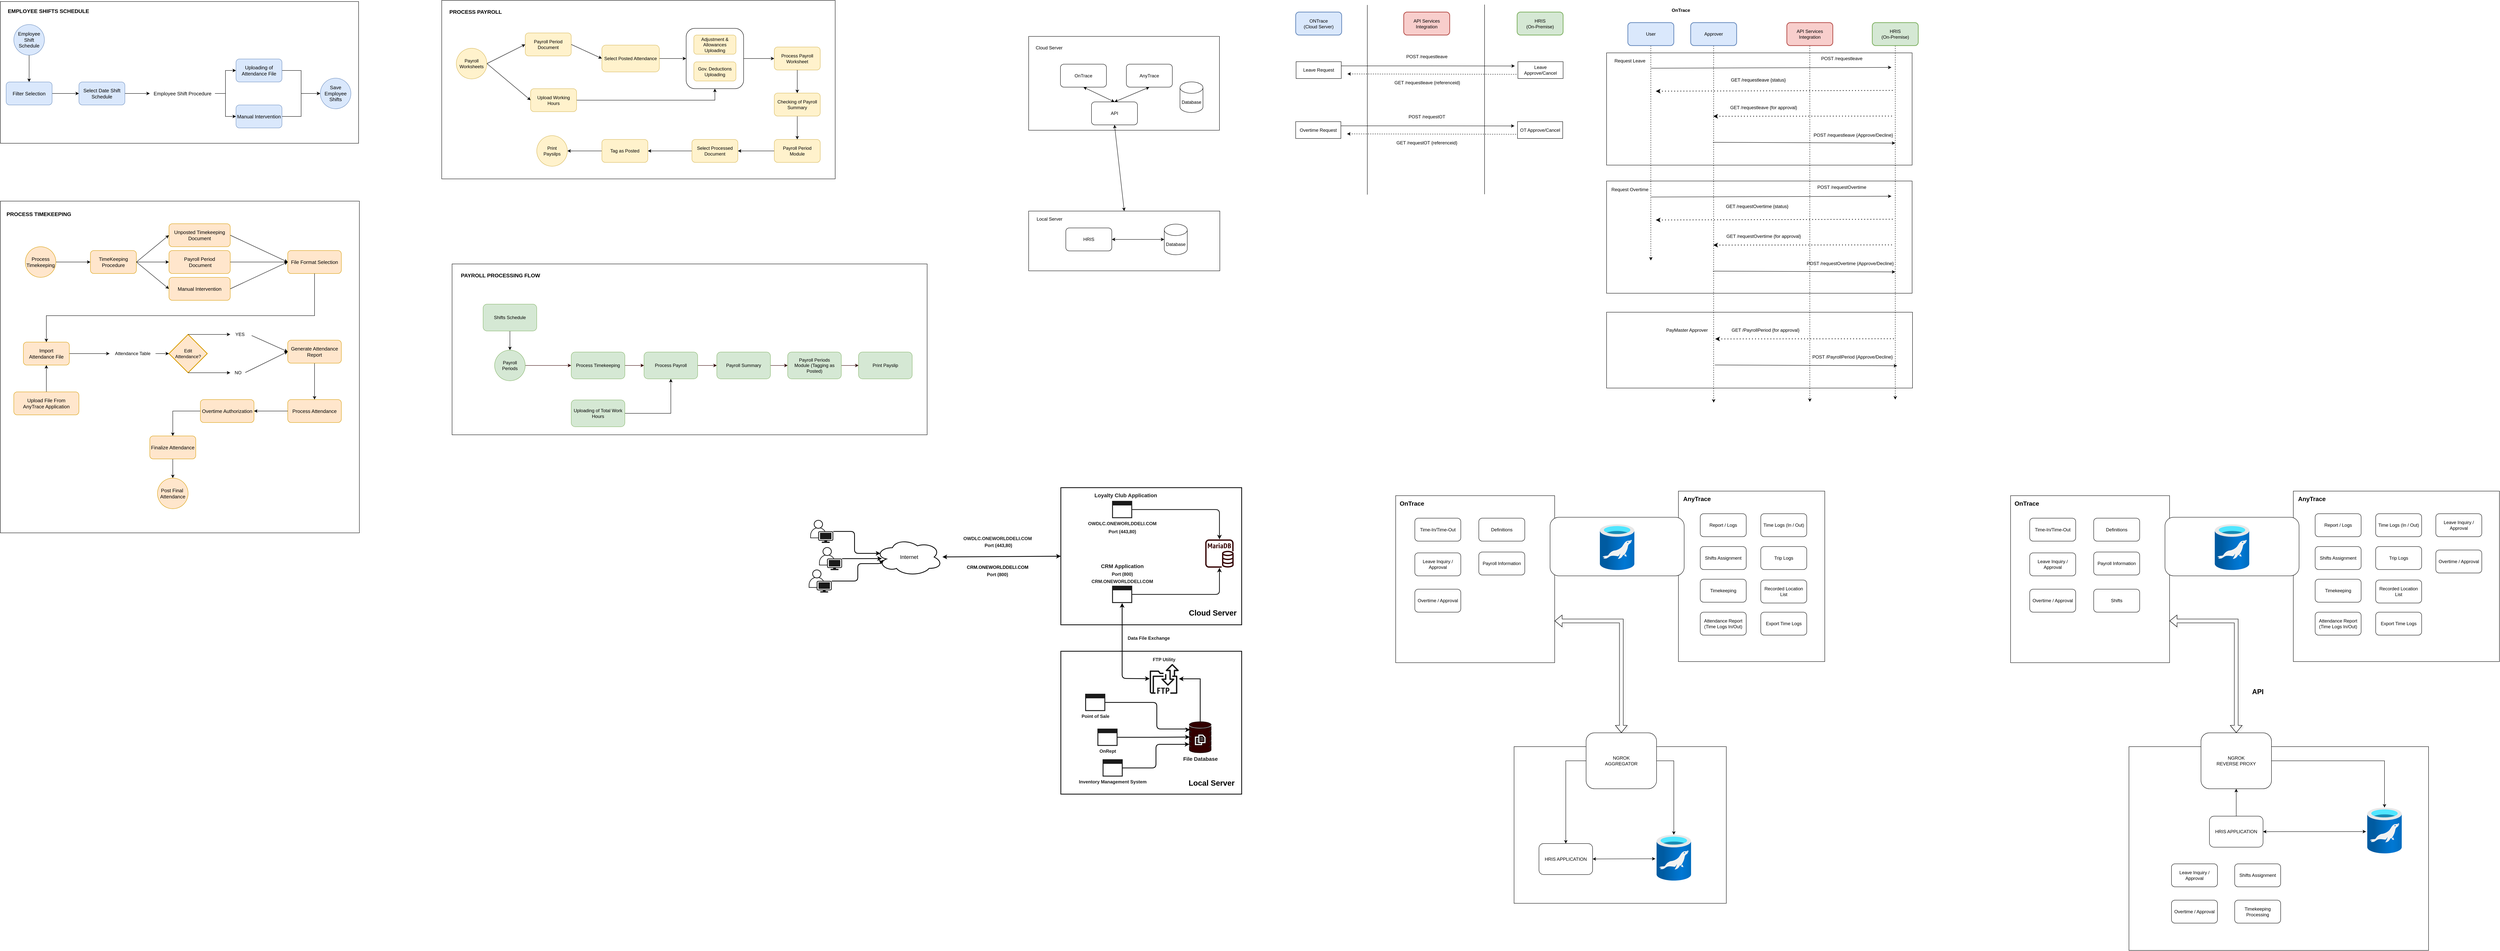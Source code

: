 <mxfile version="24.6.4" type="github">
  <diagram name="Page-1" id="Z2VON4-MzIzl6sSVADp_">
    <mxGraphModel dx="1793" dy="973" grid="0" gridSize="10" guides="1" tooltips="1" connect="1" arrows="1" fold="1" page="1" pageScale="1" pageWidth="850" pageHeight="1100" math="0" shadow="0">
      <root>
        <mxCell id="0" />
        <mxCell id="1" parent="0" />
        <mxCell id="IyKWrNu8vXF1nE0TobSq-30" value="" style="rounded=0;whiteSpace=wrap;html=1;" parent="1" vertex="1">
          <mxGeometry x="4031" y="1965" width="554" height="409" as="geometry" />
        </mxCell>
        <mxCell id="IyKWrNu8vXF1nE0TobSq-45" style="edgeStyle=orthogonalEdgeStyle;rounded=0;orthogonalLoop=1;jettySize=auto;html=1;exitX=1;exitY=0.75;exitDx=0;exitDy=0;shape=flexArrow;shadow=1;startArrow=block;" parent="1" source="IyKWrNu8vXF1nE0TobSq-22" target="IyKWrNu8vXF1nE0TobSq-13" edge="1">
          <mxGeometry relative="1" as="geometry" />
        </mxCell>
        <mxCell id="IyKWrNu8vXF1nE0TobSq-22" value="" style="rounded=0;whiteSpace=wrap;html=1;" parent="1" vertex="1">
          <mxGeometry x="3722" y="1309.88" width="415" height="436" as="geometry" />
        </mxCell>
        <mxCell id="tVXsH3jOqr4XEqMRYQ2o-87" value="" style="rounded=0;whiteSpace=wrap;html=1;" parent="1" vertex="1">
          <mxGeometry x="4272.5" y="831" width="798.5" height="198" as="geometry" />
        </mxCell>
        <mxCell id="tVXsH3jOqr4XEqMRYQ2o-85" value="" style="rounded=0;whiteSpace=wrap;html=1;" parent="1" vertex="1">
          <mxGeometry x="4272.5" y="488.5" width="797.5" height="293" as="geometry" />
        </mxCell>
        <mxCell id="tVXsH3jOqr4XEqMRYQ2o-84" value="" style="rounded=0;whiteSpace=wrap;html=1;" parent="1" vertex="1">
          <mxGeometry x="4272.5" y="154" width="797.5" height="293" as="geometry" />
        </mxCell>
        <mxCell id="1G-xMkJx0C4Gmc-Kf1mD-35" value="" style="rounded=0;whiteSpace=wrap;html=1;strokeWidth=2;perimeterSpacing=0;" parent="1" vertex="1">
          <mxGeometry x="2848" y="1716" width="472" height="373" as="geometry" />
        </mxCell>
        <mxCell id="1G-xMkJx0C4Gmc-Kf1mD-13" value="" style="rounded=0;whiteSpace=wrap;html=1;strokeWidth=2;perimeterSpacing=0;" parent="1" vertex="1">
          <mxGeometry x="2848" y="1289" width="472" height="358" as="geometry" />
        </mxCell>
        <mxCell id="9NiyYZWXx1skDRnROCw1-3" value="" style="rounded=0;whiteSpace=wrap;html=1;" parent="1" vertex="1">
          <mxGeometry x="2764" y="111" width="498" height="245" as="geometry" />
        </mxCell>
        <mxCell id="pQa3EUGQC0ArbzbVLIjJ-9" value="" style="rounded=0;whiteSpace=wrap;html=1;fillColor=none;" parent="1" vertex="1">
          <mxGeometry x="80" y="541" width="937" height="866" as="geometry" />
        </mxCell>
        <mxCell id="pQa3EUGQC0ArbzbVLIjJ-8" value="" style="rounded=0;whiteSpace=wrap;html=1;fillColor=none;" parent="1" vertex="1">
          <mxGeometry x="1232" y="17" width="1027" height="466" as="geometry" />
        </mxCell>
        <mxCell id="FDAjhT9uTbYYxRGxeeJl-156" value="" style="rounded=0;whiteSpace=wrap;html=1;fillColor=none;" parent="1" vertex="1">
          <mxGeometry x="1259" y="705" width="1240" height="446" as="geometry" />
        </mxCell>
        <mxCell id="FDAjhT9uTbYYxRGxeeJl-20" value="" style="verticalLabelPosition=bottom;verticalAlign=top;html=1;shape=mxgraph.basic.rect;fillColor2=none;strokeWidth=1;size=20;indent=5;fillColor=none;" parent="1" vertex="1">
          <mxGeometry x="80" y="20" width="935" height="370" as="geometry" />
        </mxCell>
        <mxCell id="FDAjhT9uTbYYxRGxeeJl-4" style="edgeStyle=orthogonalEdgeStyle;rounded=0;orthogonalLoop=1;jettySize=auto;html=1;entryX=0.5;entryY=0;entryDx=0;entryDy=0;" parent="1" source="FDAjhT9uTbYYxRGxeeJl-2" target="FDAjhT9uTbYYxRGxeeJl-3" edge="1">
          <mxGeometry relative="1" as="geometry" />
        </mxCell>
        <mxCell id="FDAjhT9uTbYYxRGxeeJl-2" value="Employee Shift Schedule" style="ellipse;whiteSpace=wrap;html=1;aspect=fixed;fillColor=#dae8fc;strokeColor=#6c8ebf;fontSize=13;" parent="1" vertex="1">
          <mxGeometry x="115" y="80" width="80" height="80" as="geometry" />
        </mxCell>
        <mxCell id="FDAjhT9uTbYYxRGxeeJl-6" style="edgeStyle=orthogonalEdgeStyle;rounded=0;orthogonalLoop=1;jettySize=auto;html=1;" parent="1" source="FDAjhT9uTbYYxRGxeeJl-3" target="FDAjhT9uTbYYxRGxeeJl-5" edge="1">
          <mxGeometry relative="1" as="geometry" />
        </mxCell>
        <mxCell id="FDAjhT9uTbYYxRGxeeJl-3" value="Filter Selection" style="rounded=1;whiteSpace=wrap;html=1;fillColor=#dae8fc;strokeColor=#6c8ebf;fontSize=13;" parent="1" vertex="1">
          <mxGeometry x="95" y="230" width="120" height="60" as="geometry" />
        </mxCell>
        <mxCell id="FDAjhT9uTbYYxRGxeeJl-8" style="edgeStyle=orthogonalEdgeStyle;rounded=0;orthogonalLoop=1;jettySize=auto;html=1;" parent="1" source="FDAjhT9uTbYYxRGxeeJl-5" target="FDAjhT9uTbYYxRGxeeJl-7" edge="1">
          <mxGeometry relative="1" as="geometry" />
        </mxCell>
        <mxCell id="FDAjhT9uTbYYxRGxeeJl-5" value="Select Date Shift Schedule" style="rounded=1;whiteSpace=wrap;html=1;fillColor=#dae8fc;strokeColor=#6c8ebf;fontSize=13;" parent="1" vertex="1">
          <mxGeometry x="285" y="230" width="120" height="60" as="geometry" />
        </mxCell>
        <mxCell id="FDAjhT9uTbYYxRGxeeJl-11" style="edgeStyle=orthogonalEdgeStyle;rounded=0;orthogonalLoop=1;jettySize=auto;html=1;entryX=0;entryY=0.5;entryDx=0;entryDy=0;" parent="1" source="FDAjhT9uTbYYxRGxeeJl-7" target="FDAjhT9uTbYYxRGxeeJl-9" edge="1">
          <mxGeometry relative="1" as="geometry" />
        </mxCell>
        <mxCell id="FDAjhT9uTbYYxRGxeeJl-12" style="edgeStyle=orthogonalEdgeStyle;rounded=0;orthogonalLoop=1;jettySize=auto;html=1;entryX=0;entryY=0.5;entryDx=0;entryDy=0;" parent="1" source="FDAjhT9uTbYYxRGxeeJl-7" target="FDAjhT9uTbYYxRGxeeJl-10" edge="1">
          <mxGeometry relative="1" as="geometry" />
        </mxCell>
        <mxCell id="FDAjhT9uTbYYxRGxeeJl-7" value="Employee Shift Procedure" style="text;html=1;align=center;verticalAlign=middle;resizable=0;points=[];autosize=1;strokeColor=none;fillColor=none;fontSize=13;" parent="1" vertex="1">
          <mxGeometry x="470" y="245" width="170" height="30" as="geometry" />
        </mxCell>
        <mxCell id="FDAjhT9uTbYYxRGxeeJl-16" style="edgeStyle=orthogonalEdgeStyle;rounded=0;orthogonalLoop=1;jettySize=auto;html=1;entryX=0;entryY=0.5;entryDx=0;entryDy=0;" parent="1" source="FDAjhT9uTbYYxRGxeeJl-9" target="FDAjhT9uTbYYxRGxeeJl-14" edge="1">
          <mxGeometry relative="1" as="geometry" />
        </mxCell>
        <mxCell id="FDAjhT9uTbYYxRGxeeJl-9" value="&lt;span style=&quot;font-size: 13px;&quot;&gt;&lt;/span&gt;&lt;span style=&quot;font-size: 13px;&quot;&gt;&lt;/span&gt;&lt;span style=&quot;white-space-collapse: preserve; font-size: 13px;&quot;&gt;Uploading of Attendance File&lt;/span&gt;" style="rounded=1;whiteSpace=wrap;html=1;fillColor=#dae8fc;strokeColor=#6c8ebf;fontSize=13;" parent="1" vertex="1">
          <mxGeometry x="695" y="170" width="120" height="60" as="geometry" />
        </mxCell>
        <mxCell id="FDAjhT9uTbYYxRGxeeJl-17" style="edgeStyle=orthogonalEdgeStyle;rounded=0;orthogonalLoop=1;jettySize=auto;html=1;" parent="1" source="FDAjhT9uTbYYxRGxeeJl-10" edge="1">
          <mxGeometry relative="1" as="geometry">
            <mxPoint x="915" y="260" as="targetPoint" />
            <Array as="points">
              <mxPoint x="865" y="320" />
              <mxPoint x="865" y="260" />
            </Array>
          </mxGeometry>
        </mxCell>
        <mxCell id="FDAjhT9uTbYYxRGxeeJl-10" value="&lt;span style=&quot;font-size: 13px;&quot;&gt;&lt;/span&gt;&lt;span style=&quot;font-size: 13px;&quot;&gt;&lt;/span&gt;&lt;span style=&quot;white-space-collapse: preserve; font-size: 13px;&quot;&gt;Manual Intervention&lt;/span&gt;" style="rounded=1;whiteSpace=wrap;html=1;fillColor=#dae8fc;strokeColor=#6c8ebf;fontSize=13;" parent="1" vertex="1">
          <mxGeometry x="695" y="290" width="120" height="60" as="geometry" />
        </mxCell>
        <mxCell id="FDAjhT9uTbYYxRGxeeJl-14" value="&lt;span style=&quot;font-size: 13px;&quot;&gt;&lt;/span&gt;&lt;span style=&quot;font-size: 13px;&quot;&gt;&lt;/span&gt;&lt;span style=&quot;white-space-collapse: preserve; font-size: 13px;&quot;&gt;Save Employee Shifts&lt;/span&gt;" style="ellipse;whiteSpace=wrap;html=1;aspect=fixed;fillColor=#dae8fc;strokeColor=#6c8ebf;fontSize=13;" parent="1" vertex="1">
          <mxGeometry x="915" y="220" width="80" height="80" as="geometry" />
        </mxCell>
        <mxCell id="FDAjhT9uTbYYxRGxeeJl-21" value="&lt;b style=&quot;font-size: 14px;&quot;&gt;EMPLOYEE SHIFTS SCHEDULE&lt;/b&gt;" style="text;html=1;align=center;verticalAlign=middle;resizable=0;points=[];autosize=1;strokeColor=none;fillColor=none;fontSize=14;" parent="1" vertex="1">
          <mxGeometry x="85" y="30" width="240" height="30" as="geometry" />
        </mxCell>
        <mxCell id="FDAjhT9uTbYYxRGxeeJl-41" style="edgeStyle=orthogonalEdgeStyle;rounded=0;orthogonalLoop=1;jettySize=auto;html=1;entryX=0;entryY=0.5;entryDx=0;entryDy=0;" parent="1" source="FDAjhT9uTbYYxRGxeeJl-24" target="FDAjhT9uTbYYxRGxeeJl-53" edge="1">
          <mxGeometry relative="1" as="geometry">
            <mxPoint x="285" y="700" as="targetPoint" />
          </mxGeometry>
        </mxCell>
        <mxCell id="FDAjhT9uTbYYxRGxeeJl-24" value="Process Timekeeping" style="ellipse;whiteSpace=wrap;html=1;aspect=fixed;fillColor=#ffe6cc;strokeColor=#d79b00;fontSize=13;" parent="1" vertex="1">
          <mxGeometry x="145" y="660" width="80" height="80" as="geometry" />
        </mxCell>
        <mxCell id="FDAjhT9uTbYYxRGxeeJl-38" value="&lt;b style=&quot;font-size: 14px;&quot;&gt;PROCESS TIMEKEEPING&lt;/b&gt;" style="text;html=1;align=center;verticalAlign=middle;resizable=0;points=[];autosize=1;strokeColor=none;fillColor=none;fontSize=14;" parent="1" vertex="1">
          <mxGeometry x="85" y="560" width="190" height="30" as="geometry" />
        </mxCell>
        <mxCell id="FDAjhT9uTbYYxRGxeeJl-55" style="edgeStyle=orthogonalEdgeStyle;rounded=0;orthogonalLoop=1;jettySize=auto;html=1;entryX=0;entryY=0.5;entryDx=0;entryDy=0;" parent="1" source="FDAjhT9uTbYYxRGxeeJl-53" target="FDAjhT9uTbYYxRGxeeJl-62" edge="1">
          <mxGeometry relative="1" as="geometry">
            <mxPoint x="510" y="700" as="targetPoint" />
          </mxGeometry>
        </mxCell>
        <mxCell id="FDAjhT9uTbYYxRGxeeJl-53" value="&lt;span style=&quot;font-size: 13px;&quot;&gt;&lt;/span&gt;&lt;span style=&quot;font-size: 13px; text-wrap: nowrap;&quot;&gt;TimeKeeping&lt;/span&gt;&lt;br style=&quot;font-size: 13px; text-wrap: nowrap;&quot;&gt;&lt;span style=&quot;font-size: 13px; text-wrap: nowrap;&quot;&gt;Procedure&lt;/span&gt;" style="rounded=1;whiteSpace=wrap;html=1;fillColor=#ffe6cc;strokeColor=#d79b00;fontSize=13;" parent="1" vertex="1">
          <mxGeometry x="315" y="670" width="120" height="60" as="geometry" />
        </mxCell>
        <mxCell id="FDAjhT9uTbYYxRGxeeJl-57" value="" style="endArrow=classic;html=1;rounded=0;exitX=1;exitY=0.5;exitDx=0;exitDy=0;entryX=0;entryY=0.5;entryDx=0;entryDy=0;" parent="1" source="FDAjhT9uTbYYxRGxeeJl-53" target="FDAjhT9uTbYYxRGxeeJl-60" edge="1">
          <mxGeometry width="50" height="50" relative="1" as="geometry">
            <mxPoint x="455" y="685" as="sourcePoint" />
            <mxPoint x="505.8" y="645.33" as="targetPoint" />
          </mxGeometry>
        </mxCell>
        <mxCell id="FDAjhT9uTbYYxRGxeeJl-59" value="" style="endArrow=classic;html=1;rounded=0;exitX=1;exitY=0.5;exitDx=0;exitDy=0;entryX=0;entryY=0.5;entryDx=0;entryDy=0;" parent="1" source="FDAjhT9uTbYYxRGxeeJl-53" target="FDAjhT9uTbYYxRGxeeJl-61" edge="1">
          <mxGeometry width="50" height="50" relative="1" as="geometry">
            <mxPoint x="435" y="785" as="sourcePoint" />
            <mxPoint x="509.2" y="755.33" as="targetPoint" />
          </mxGeometry>
        </mxCell>
        <mxCell id="FDAjhT9uTbYYxRGxeeJl-60" value="&lt;span style=&quot;font-size: 13px;&quot;&gt;&lt;/span&gt;&lt;span style=&quot;font-size: 13px; text-wrap: nowrap;&quot;&gt;Unposted Timekeeping &lt;br style=&quot;font-size: 13px;&quot;&gt;Document&lt;/span&gt;" style="rounded=1;whiteSpace=wrap;html=1;fillColor=#ffe6cc;strokeColor=#d79b00;fontSize=13;" parent="1" vertex="1">
          <mxGeometry x="520" y="600" width="160" height="60" as="geometry" />
        </mxCell>
        <mxCell id="FDAjhT9uTbYYxRGxeeJl-61" value="&lt;span style=&quot;font-size: 13px;&quot;&gt;&lt;/span&gt;&lt;span style=&quot;font-size: 13px;&quot;&gt;&lt;/span&gt;&lt;span style=&quot;white-space-collapse: preserve; font-size: 13px;&quot;&gt;&lt;font style=&quot;font-size: 13px;&quot;&gt;Manual Intervention&lt;/font&gt;&lt;/span&gt;" style="rounded=1;whiteSpace=wrap;html=1;fillColor=#ffe6cc;strokeColor=#d79b00;fontSize=13;" parent="1" vertex="1">
          <mxGeometry x="520" y="740" width="160" height="60" as="geometry" />
        </mxCell>
        <mxCell id="FDAjhT9uTbYYxRGxeeJl-62" value="&lt;span style=&quot;font-size: 13px;&quot;&gt;&lt;/span&gt;&lt;span style=&quot;font-size: 13px; text-wrap: nowrap;&quot;&gt;Payroll Period&lt;br style=&quot;font-size: 13px;&quot;&gt;&amp;nbsp;Document&lt;/span&gt;" style="rounded=1;whiteSpace=wrap;html=1;fillColor=#ffe6cc;strokeColor=#d79b00;fontSize=13;" parent="1" vertex="1">
          <mxGeometry x="520" y="670" width="160" height="60" as="geometry" />
        </mxCell>
        <mxCell id="FDAjhT9uTbYYxRGxeeJl-63" value="&lt;span style=&quot;font-size: 13px;&quot;&gt;&lt;/span&gt;&lt;span style=&quot;font-size: 13px; text-wrap: nowrap;&quot;&gt;File Format Selection&lt;/span&gt;" style="rounded=1;whiteSpace=wrap;html=1;fillColor=#ffe6cc;strokeColor=#d79b00;fontSize=13;" parent="1" vertex="1">
          <mxGeometry x="830" y="670" width="140" height="60" as="geometry" />
        </mxCell>
        <mxCell id="FDAjhT9uTbYYxRGxeeJl-64" value="" style="endArrow=classic;html=1;rounded=0;exitX=1;exitY=0.5;exitDx=0;exitDy=0;entryX=0;entryY=0.5;entryDx=0;entryDy=0;" parent="1" source="FDAjhT9uTbYYxRGxeeJl-60" target="FDAjhT9uTbYYxRGxeeJl-63" edge="1">
          <mxGeometry width="50" height="50" relative="1" as="geometry">
            <mxPoint x="700" y="810" as="sourcePoint" />
            <mxPoint x="785" y="740" as="targetPoint" />
          </mxGeometry>
        </mxCell>
        <mxCell id="FDAjhT9uTbYYxRGxeeJl-65" value="" style="endArrow=classic;html=1;rounded=0;exitX=1;exitY=0.5;exitDx=0;exitDy=0;entryX=0;entryY=0.5;entryDx=0;entryDy=0;" parent="1" source="FDAjhT9uTbYYxRGxeeJl-62" target="FDAjhT9uTbYYxRGxeeJl-63" edge="1">
          <mxGeometry width="50" height="50" relative="1" as="geometry">
            <mxPoint x="730" y="810" as="sourcePoint" />
            <mxPoint x="815" y="740" as="targetPoint" />
          </mxGeometry>
        </mxCell>
        <mxCell id="FDAjhT9uTbYYxRGxeeJl-66" value="" style="endArrow=classic;html=1;rounded=0;exitX=1;exitY=0.5;exitDx=0;exitDy=0;entryX=0;entryY=0.5;entryDx=0;entryDy=0;" parent="1" source="FDAjhT9uTbYYxRGxeeJl-61" target="FDAjhT9uTbYYxRGxeeJl-63" edge="1">
          <mxGeometry width="50" height="50" relative="1" as="geometry">
            <mxPoint x="760" y="820" as="sourcePoint" />
            <mxPoint x="845" y="750" as="targetPoint" />
          </mxGeometry>
        </mxCell>
        <mxCell id="FDAjhT9uTbYYxRGxeeJl-71" style="edgeStyle=orthogonalEdgeStyle;rounded=0;orthogonalLoop=1;jettySize=auto;html=1;" parent="1" source="FDAjhT9uTbYYxRGxeeJl-67" target="FDAjhT9uTbYYxRGxeeJl-70" edge="1">
          <mxGeometry relative="1" as="geometry" />
        </mxCell>
        <mxCell id="FDAjhT9uTbYYxRGxeeJl-67" value="&lt;span style=&quot;font-size: 13px;&quot;&gt;&lt;/span&gt;&lt;span style=&quot;font-size: 13px; text-wrap: nowrap;&quot;&gt;Import &lt;br style=&quot;font-size: 13px;&quot;&gt;Attendance File&lt;/span&gt;" style="rounded=1;whiteSpace=wrap;html=1;fillColor=#ffe6cc;strokeColor=#d79b00;fontSize=13;" parent="1" vertex="1">
          <mxGeometry x="140" y="909" width="120" height="60" as="geometry" />
        </mxCell>
        <mxCell id="FDAjhT9uTbYYxRGxeeJl-69" value="" style="endArrow=classic;html=1;rounded=0;entryX=0.5;entryY=0;entryDx=0;entryDy=0;exitX=0.5;exitY=1;exitDx=0;exitDy=0;" parent="1" source="FDAjhT9uTbYYxRGxeeJl-63" target="FDAjhT9uTbYYxRGxeeJl-67" edge="1">
          <mxGeometry width="50" height="50" relative="1" as="geometry">
            <mxPoint x="885" y="840" as="sourcePoint" />
            <mxPoint x="565" y="810" as="targetPoint" />
            <Array as="points">
              <mxPoint x="900" y="840" />
              <mxPoint x="200" y="840" />
            </Array>
          </mxGeometry>
        </mxCell>
        <mxCell id="FDAjhT9uTbYYxRGxeeJl-70" value="Attendance Table" style="text;html=1;align=center;verticalAlign=middle;resizable=0;points=[];autosize=1;strokeColor=none;fillColor=none;" parent="1" vertex="1">
          <mxGeometry x="365" y="924" width="120" height="30" as="geometry" />
        </mxCell>
        <mxCell id="FDAjhT9uTbYYxRGxeeJl-72" value="Edit &lt;br&gt;Attendance?" style="strokeWidth=2;html=1;shape=mxgraph.flowchart.decision;whiteSpace=wrap;fillColor=#ffe6cc;strokeColor=#d79b00;" parent="1" vertex="1">
          <mxGeometry x="520" y="889" width="100" height="100" as="geometry" />
        </mxCell>
        <mxCell id="FDAjhT9uTbYYxRGxeeJl-74" style="edgeStyle=orthogonalEdgeStyle;rounded=0;orthogonalLoop=1;jettySize=auto;html=1;entryX=0;entryY=0.5;entryDx=0;entryDy=0;entryPerimeter=0;" parent="1" source="FDAjhT9uTbYYxRGxeeJl-70" target="FDAjhT9uTbYYxRGxeeJl-72" edge="1">
          <mxGeometry relative="1" as="geometry" />
        </mxCell>
        <mxCell id="FDAjhT9uTbYYxRGxeeJl-75" value="YES" style="text;html=1;align=center;verticalAlign=middle;resizable=0;points=[];autosize=1;strokeColor=none;fillColor=none;" parent="1" vertex="1">
          <mxGeometry x="680" y="874" width="50" height="30" as="geometry" />
        </mxCell>
        <mxCell id="FDAjhT9uTbYYxRGxeeJl-76" value="NO" style="text;html=1;align=center;verticalAlign=middle;resizable=0;points=[];autosize=1;strokeColor=none;fillColor=none;" parent="1" vertex="1">
          <mxGeometry x="680" y="974" width="40" height="30" as="geometry" />
        </mxCell>
        <mxCell id="FDAjhT9uTbYYxRGxeeJl-78" value="" style="endArrow=classic;html=1;rounded=0;exitX=0.5;exitY=0;exitDx=0;exitDy=0;exitPerimeter=0;" parent="1" source="FDAjhT9uTbYYxRGxeeJl-72" target="FDAjhT9uTbYYxRGxeeJl-75" edge="1">
          <mxGeometry width="50" height="50" relative="1" as="geometry">
            <mxPoint x="605" y="869" as="sourcePoint" />
            <mxPoint x="655" y="819" as="targetPoint" />
          </mxGeometry>
        </mxCell>
        <mxCell id="FDAjhT9uTbYYxRGxeeJl-79" value="" style="endArrow=classic;html=1;rounded=0;exitX=0.5;exitY=1;exitDx=0;exitDy=0;exitPerimeter=0;" parent="1" source="FDAjhT9uTbYYxRGxeeJl-72" target="FDAjhT9uTbYYxRGxeeJl-76" edge="1">
          <mxGeometry width="50" height="50" relative="1" as="geometry">
            <mxPoint x="575" y="999" as="sourcePoint" />
            <mxPoint x="685" y="999" as="targetPoint" />
          </mxGeometry>
        </mxCell>
        <mxCell id="FDAjhT9uTbYYxRGxeeJl-80" value="Process Attendance" style="rounded=1;whiteSpace=wrap;html=1;fillColor=#ffe6cc;strokeColor=#d79b00;fontSize=13;" parent="1" vertex="1">
          <mxGeometry x="830" y="1059" width="140" height="60" as="geometry" />
        </mxCell>
        <mxCell id="FDAjhT9uTbYYxRGxeeJl-81" value="" style="endArrow=classic;html=1;rounded=0;exitX=1.117;exitY=0.594;exitDx=0;exitDy=0;exitPerimeter=0;entryX=0;entryY=0.5;entryDx=0;entryDy=0;" parent="1" source="FDAjhT9uTbYYxRGxeeJl-75" target="75gCchxxYWHDIyCFGVaZ-20" edge="1">
          <mxGeometry width="50" height="50" relative="1" as="geometry">
            <mxPoint x="685" y="929" as="sourcePoint" />
            <mxPoint x="795" y="929" as="targetPoint" />
          </mxGeometry>
        </mxCell>
        <mxCell id="FDAjhT9uTbYYxRGxeeJl-82" value="" style="endArrow=classic;html=1;rounded=0;exitX=0.979;exitY=0.483;exitDx=0;exitDy=0;exitPerimeter=0;entryX=0;entryY=0.5;entryDx=0;entryDy=0;" parent="1" source="FDAjhT9uTbYYxRGxeeJl-76" target="75gCchxxYWHDIyCFGVaZ-20" edge="1">
          <mxGeometry width="50" height="50" relative="1" as="geometry">
            <mxPoint x="736" y="954" as="sourcePoint" />
            <mxPoint x="830" y="1001" as="targetPoint" />
          </mxGeometry>
        </mxCell>
        <mxCell id="FDAjhT9uTbYYxRGxeeJl-88" style="edgeStyle=orthogonalEdgeStyle;rounded=0;orthogonalLoop=1;jettySize=auto;html=1;" parent="1" source="FDAjhT9uTbYYxRGxeeJl-84" target="FDAjhT9uTbYYxRGxeeJl-87" edge="1">
          <mxGeometry relative="1" as="geometry" />
        </mxCell>
        <mxCell id="FDAjhT9uTbYYxRGxeeJl-84" value="&lt;span style=&quot;font-size: 13px;&quot;&gt;&lt;/span&gt;&lt;span style=&quot;text-wrap: nowrap;&quot;&gt;Finalize Attendance&lt;/span&gt;" style="rounded=1;whiteSpace=wrap;html=1;fillColor=#ffe6cc;strokeColor=#d79b00;fontSize=13;" parent="1" vertex="1">
          <mxGeometry x="470" y="1154" width="120" height="60" as="geometry" />
        </mxCell>
        <mxCell id="FDAjhT9uTbYYxRGxeeJl-87" value="Post Final&amp;nbsp;&lt;br style=&quot;font-size: 13px;&quot;&gt;Attendance" style="ellipse;whiteSpace=wrap;html=1;aspect=fixed;fillColor=#ffe6cc;strokeColor=#d79b00;fontSize=13;" parent="1" vertex="1">
          <mxGeometry x="490" y="1264" width="80" height="80" as="geometry" />
        </mxCell>
        <mxCell id="FDAjhT9uTbYYxRGxeeJl-97" value="Payroll Worksheets" style="ellipse;whiteSpace=wrap;html=1;aspect=fixed;fillColor=#fff2cc;strokeColor=#d6b656;fontSize=12;" parent="1" vertex="1">
          <mxGeometry x="1270" y="142" width="80" height="80" as="geometry" />
        </mxCell>
        <mxCell id="FDAjhT9uTbYYxRGxeeJl-99" value="&lt;span style=&quot;font-size: 12px;&quot;&gt;&lt;/span&gt;&lt;span style=&quot;font-size: 12px;&quot;&gt;&lt;/span&gt;&lt;span style=&quot;white-space-collapse: preserve; font-size: 12px;&quot;&gt;Payroll Period Document&lt;/span&gt;" style="rounded=1;whiteSpace=wrap;html=1;fillColor=#fff2cc;strokeColor=#d6b656;fontSize=12;" parent="1" vertex="1">
          <mxGeometry x="1450" y="102" width="120" height="60" as="geometry" />
        </mxCell>
        <mxCell id="pQa3EUGQC0ArbzbVLIjJ-3" style="edgeStyle=orthogonalEdgeStyle;rounded=0;orthogonalLoop=1;jettySize=auto;html=1;entryX=0.5;entryY=1;entryDx=0;entryDy=0;" parent="1" source="FDAjhT9uTbYYxRGxeeJl-111" target="FDAjhT9uTbYYxRGxeeJl-121" edge="1">
          <mxGeometry relative="1" as="geometry" />
        </mxCell>
        <mxCell id="FDAjhT9uTbYYxRGxeeJl-111" value="&lt;span style=&quot;font-size: 12px;&quot;&gt;&lt;/span&gt;&lt;span style=&quot;font-size: 12px;&quot;&gt;&lt;/span&gt;&lt;span style=&quot;white-space-collapse: preserve; font-size: 12px;&quot;&gt;Upload Working Hours&lt;/span&gt;" style="rounded=1;whiteSpace=wrap;html=1;fillColor=#fff2cc;strokeColor=#d6b656;fontSize=12;" parent="1" vertex="1">
          <mxGeometry x="1464" y="247.5" width="120" height="60" as="geometry" />
        </mxCell>
        <mxCell id="FDAjhT9uTbYYxRGxeeJl-112" value="" style="endArrow=classic;html=1;rounded=0;exitX=1;exitY=0.5;exitDx=0;exitDy=0;entryX=0;entryY=0.5;entryDx=0;entryDy=0;" parent="1" source="FDAjhT9uTbYYxRGxeeJl-97" target="FDAjhT9uTbYYxRGxeeJl-99" edge="1">
          <mxGeometry width="50" height="50" relative="1" as="geometry">
            <mxPoint x="1380" y="162" as="sourcePoint" />
            <mxPoint x="1430" y="112" as="targetPoint" />
          </mxGeometry>
        </mxCell>
        <mxCell id="FDAjhT9uTbYYxRGxeeJl-113" value="" style="endArrow=classic;html=1;rounded=0;exitX=1;exitY=0.5;exitDx=0;exitDy=0;entryX=0;entryY=0.5;entryDx=0;entryDy=0;" parent="1" source="FDAjhT9uTbYYxRGxeeJl-97" target="FDAjhT9uTbYYxRGxeeJl-111" edge="1">
          <mxGeometry width="50" height="50" relative="1" as="geometry">
            <mxPoint x="1370" y="222" as="sourcePoint" />
            <mxPoint x="1420" y="172" as="targetPoint" />
          </mxGeometry>
        </mxCell>
        <mxCell id="FDAjhT9uTbYYxRGxeeJl-120" style="edgeStyle=orthogonalEdgeStyle;rounded=0;orthogonalLoop=1;jettySize=auto;html=1;" parent="1" source="FDAjhT9uTbYYxRGxeeJl-117" target="FDAjhT9uTbYYxRGxeeJl-121" edge="1">
          <mxGeometry relative="1" as="geometry">
            <mxPoint x="1850" y="132.5" as="targetPoint" />
          </mxGeometry>
        </mxCell>
        <mxCell id="FDAjhT9uTbYYxRGxeeJl-117" value="&lt;span&gt;&lt;/span&gt;&lt;span style=&quot;font-size: 12px; text-wrap: nowrap;&quot;&gt;Select Posted Attendance&lt;/span&gt;" style="rounded=1;whiteSpace=wrap;html=1;fillColor=#fff2cc;strokeColor=#d6b656;fontSize=10;" parent="1" vertex="1">
          <mxGeometry x="1650" y="133.75" width="150" height="70" as="geometry" />
        </mxCell>
        <mxCell id="FDAjhT9uTbYYxRGxeeJl-118" value="" style="endArrow=classic;html=1;rounded=0;exitX=1;exitY=0.5;exitDx=0;exitDy=0;entryX=0;entryY=0.5;entryDx=0;entryDy=0;" parent="1" source="FDAjhT9uTbYYxRGxeeJl-99" target="FDAjhT9uTbYYxRGxeeJl-117" edge="1">
          <mxGeometry width="50" height="50" relative="1" as="geometry">
            <mxPoint x="1650" y="112" as="sourcePoint" />
            <mxPoint x="1750" y="62" as="targetPoint" />
          </mxGeometry>
        </mxCell>
        <mxCell id="FDAjhT9uTbYYxRGxeeJl-125" style="edgeStyle=orthogonalEdgeStyle;rounded=0;orthogonalLoop=1;jettySize=auto;html=1;" parent="1" source="FDAjhT9uTbYYxRGxeeJl-121" target="FDAjhT9uTbYYxRGxeeJl-132" edge="1">
          <mxGeometry relative="1" as="geometry">
            <mxPoint x="2100" y="168.75" as="targetPoint" />
          </mxGeometry>
        </mxCell>
        <mxCell id="FDAjhT9uTbYYxRGxeeJl-121" value="" style="rounded=1;whiteSpace=wrap;html=1;" parent="1" vertex="1">
          <mxGeometry x="1870" y="90" width="150" height="157.5" as="geometry" />
        </mxCell>
        <mxCell id="FDAjhT9uTbYYxRGxeeJl-122" value="&lt;span style=&quot;font-size: 12px;&quot;&gt;&lt;/span&gt;&lt;span style=&quot;font-size: 12px;&quot;&gt;&lt;/span&gt;&lt;span style=&quot;white-space-collapse: preserve; font-size: 12px;&quot;&gt;Adjustment &amp;amp; Allowances Uploading&lt;/span&gt;" style="rounded=1;whiteSpace=wrap;html=1;fillColor=#fff2cc;strokeColor=#d6b656;fontSize=12;" parent="1" vertex="1">
          <mxGeometry x="1890" y="107.5" width="110" height="50" as="geometry" />
        </mxCell>
        <mxCell id="FDAjhT9uTbYYxRGxeeJl-123" value="&lt;span style=&quot;font-size: 12px;&quot;&gt;&lt;/span&gt;&lt;span style=&quot;font-size: 12px;&quot;&gt;&lt;/span&gt;&lt;span style=&quot;white-space-collapse: preserve; font-size: 12px;&quot;&gt;Gov. Deductions&lt;br style=&quot;font-size: 12px;&quot;&gt;Uploading&lt;/span&gt;" style="rounded=1;whiteSpace=wrap;html=1;fillColor=#fff2cc;strokeColor=#d6b656;fontSize=12;" parent="1" vertex="1">
          <mxGeometry x="1890" y="177.5" width="110" height="50" as="geometry" />
        </mxCell>
        <mxCell id="FDAjhT9uTbYYxRGxeeJl-131" value="&lt;b style=&quot;font-size: 14px;&quot;&gt;PROCESS PAYROLL&lt;/b&gt;" style="text;html=1;align=center;verticalAlign=middle;resizable=0;points=[];autosize=1;strokeColor=none;fillColor=none;fontSize=14;" parent="1" vertex="1">
          <mxGeometry x="1240" y="32" width="160" height="30" as="geometry" />
        </mxCell>
        <mxCell id="FDAjhT9uTbYYxRGxeeJl-135" style="edgeStyle=orthogonalEdgeStyle;rounded=0;orthogonalLoop=1;jettySize=auto;html=1;entryX=0.5;entryY=0;entryDx=0;entryDy=0;" parent="1" source="pQa3EUGQC0ArbzbVLIjJ-6" target="FDAjhT9uTbYYxRGxeeJl-134" edge="1">
          <mxGeometry relative="1" as="geometry" />
        </mxCell>
        <mxCell id="FDAjhT9uTbYYxRGxeeJl-132" value="&lt;span style=&quot;font-size: 12px;&quot;&gt;&lt;/span&gt;&lt;span style=&quot;font-size: 12px;&quot;&gt;&lt;/span&gt;&lt;span style=&quot;white-space-collapse: preserve; font-size: 12px;&quot;&gt;Process Payroll&lt;br/&gt;Worksheet&lt;br/&gt;&lt;/span&gt;" style="rounded=1;whiteSpace=wrap;html=1;fillColor=#fff2cc;strokeColor=#d6b656;fontSize=12;" parent="1" vertex="1">
          <mxGeometry x="2100" y="138.75" width="120" height="60" as="geometry" />
        </mxCell>
        <mxCell id="FDAjhT9uTbYYxRGxeeJl-137" style="edgeStyle=orthogonalEdgeStyle;rounded=0;orthogonalLoop=1;jettySize=auto;html=1;entryX=1;entryY=0.5;entryDx=0;entryDy=0;" parent="1" source="FDAjhT9uTbYYxRGxeeJl-134" target="FDAjhT9uTbYYxRGxeeJl-136" edge="1">
          <mxGeometry relative="1" as="geometry" />
        </mxCell>
        <mxCell id="FDAjhT9uTbYYxRGxeeJl-134" value="&lt;span style=&quot;font-size: 12px;&quot;&gt;&lt;/span&gt;&lt;span style=&quot;font-size: 12px;&quot;&gt;&lt;/span&gt;&lt;span style=&quot;white-space-collapse: preserve; font-size: 12px;&quot;&gt;Payroll Period&lt;br/&gt;Module&lt;/span&gt;" style="rounded=1;whiteSpace=wrap;html=1;fillColor=#fff2cc;strokeColor=#d6b656;fontSize=12;" parent="1" vertex="1">
          <mxGeometry x="2100" y="380" width="120" height="60" as="geometry" />
        </mxCell>
        <mxCell id="FDAjhT9uTbYYxRGxeeJl-139" style="edgeStyle=orthogonalEdgeStyle;rounded=0;orthogonalLoop=1;jettySize=auto;html=1;" parent="1" source="FDAjhT9uTbYYxRGxeeJl-136" target="FDAjhT9uTbYYxRGxeeJl-138" edge="1">
          <mxGeometry relative="1" as="geometry" />
        </mxCell>
        <mxCell id="FDAjhT9uTbYYxRGxeeJl-136" value="&lt;span style=&quot;font-size: 12px;&quot;&gt;&lt;/span&gt;&lt;span style=&quot;font-size: 12px;&quot;&gt;&lt;/span&gt;&lt;span style=&quot;white-space-collapse: preserve; font-size: 12px;&quot;&gt;Select Processed Document&lt;/span&gt;" style="rounded=1;whiteSpace=wrap;html=1;fillColor=#fff2cc;strokeColor=#d6b656;fontSize=12;" parent="1" vertex="1">
          <mxGeometry x="1885" y="380" width="120" height="60" as="geometry" />
        </mxCell>
        <mxCell id="FDAjhT9uTbYYxRGxeeJl-141" style="edgeStyle=orthogonalEdgeStyle;rounded=0;orthogonalLoop=1;jettySize=auto;html=1;" parent="1" source="FDAjhT9uTbYYxRGxeeJl-138" target="FDAjhT9uTbYYxRGxeeJl-140" edge="1">
          <mxGeometry relative="1" as="geometry" />
        </mxCell>
        <mxCell id="FDAjhT9uTbYYxRGxeeJl-138" value="&lt;span style=&quot;font-size: 12px;&quot;&gt;&lt;/span&gt;&lt;span style=&quot;font-size: 12px;&quot;&gt;&lt;/span&gt;&lt;span style=&quot;white-space-collapse: preserve; font-size: 12px;&quot;&gt;Tag as Posted&lt;/span&gt;" style="rounded=1;whiteSpace=wrap;html=1;fillColor=#fff2cc;strokeColor=#d6b656;fontSize=12;" parent="1" vertex="1">
          <mxGeometry x="1650" y="380" width="120" height="60" as="geometry" />
        </mxCell>
        <mxCell id="FDAjhT9uTbYYxRGxeeJl-140" value="Print &lt;br&gt;Paysilps" style="ellipse;whiteSpace=wrap;html=1;aspect=fixed;fillColor=#fff2cc;strokeColor=#d6b656;fontSize=12;" parent="1" vertex="1">
          <mxGeometry x="1480" y="370" width="80" height="80" as="geometry" />
        </mxCell>
        <mxCell id="FDAjhT9uTbYYxRGxeeJl-151" style="edgeStyle=orthogonalEdgeStyle;rounded=0;orthogonalLoop=1;jettySize=auto;html=1;entryX=0;entryY=0.5;entryDx=0;entryDy=0;fillColor=#d5e8d4;strokeColor=#330000;" parent="1" source="FDAjhT9uTbYYxRGxeeJl-142" target="FDAjhT9uTbYYxRGxeeJl-143" edge="1">
          <mxGeometry relative="1" as="geometry">
            <mxPoint x="1495" y="970" as="targetPoint" />
          </mxGeometry>
        </mxCell>
        <mxCell id="FDAjhT9uTbYYxRGxeeJl-142" value="Payroll Periods" style="ellipse;whiteSpace=wrap;html=1;aspect=fixed;fillColor=#d5e8d4;strokeColor=#82b366;fontSize=12;" parent="1" vertex="1">
          <mxGeometry x="1370" y="930" width="80" height="80" as="geometry" />
        </mxCell>
        <mxCell id="FDAjhT9uTbYYxRGxeeJl-153" style="edgeStyle=orthogonalEdgeStyle;rounded=0;orthogonalLoop=1;jettySize=auto;html=1;entryX=0;entryY=0.5;entryDx=0;entryDy=0;fillColor=#d5e8d4;strokeColor=#330000;" parent="1" source="FDAjhT9uTbYYxRGxeeJl-143" target="FDAjhT9uTbYYxRGxeeJl-146" edge="1">
          <mxGeometry relative="1" as="geometry" />
        </mxCell>
        <mxCell id="FDAjhT9uTbYYxRGxeeJl-143" value="&lt;span style=&quot;font-size: 12px;&quot;&gt;&lt;/span&gt;&lt;span style=&quot;font-size: 12px;&quot;&gt;&lt;/span&gt;&lt;span style=&quot;white-space-collapse: preserve; font-size: 12px;&quot;&gt;Process Timekeeping&lt;/span&gt;" style="rounded=1;whiteSpace=wrap;html=1;fillColor=#d5e8d4;strokeColor=#82b366;fontSize=12;" parent="1" vertex="1">
          <mxGeometry x="1570" y="935" width="140" height="70" as="geometry" />
        </mxCell>
        <mxCell id="FDAjhT9uTbYYxRGxeeJl-154" style="edgeStyle=orthogonalEdgeStyle;rounded=0;orthogonalLoop=1;jettySize=auto;html=1;entryX=0;entryY=0.5;entryDx=0;entryDy=0;fillColor=#d5e8d4;strokeColor=#330000;" parent="1" source="FDAjhT9uTbYYxRGxeeJl-146" target="FDAjhT9uTbYYxRGxeeJl-147" edge="1">
          <mxGeometry relative="1" as="geometry" />
        </mxCell>
        <mxCell id="FDAjhT9uTbYYxRGxeeJl-146" value="&lt;span style=&quot;font-size: 12px;&quot;&gt;&lt;/span&gt;&lt;span style=&quot;font-size: 12px;&quot;&gt;&lt;/span&gt;&lt;span style=&quot;white-space-collapse: preserve; font-size: 12px;&quot;&gt;Process Payroll&lt;/span&gt;" style="rounded=1;whiteSpace=wrap;html=1;fillColor=#d5e8d4;strokeColor=#82b366;fontSize=12;" parent="1" vertex="1">
          <mxGeometry x="1760" y="935" width="140" height="70" as="geometry" />
        </mxCell>
        <mxCell id="FDAjhT9uTbYYxRGxeeJl-155" style="edgeStyle=orthogonalEdgeStyle;rounded=0;orthogonalLoop=1;jettySize=auto;html=1;entryX=0;entryY=0.5;entryDx=0;entryDy=0;fillColor=#d5e8d4;strokeColor=#330000;exitX=1;exitY=0.5;exitDx=0;exitDy=0;" parent="1" source="75gCchxxYWHDIyCFGVaZ-1" target="FDAjhT9uTbYYxRGxeeJl-148" edge="1">
          <mxGeometry relative="1" as="geometry">
            <mxPoint x="2305" y="970" as="targetPoint" />
          </mxGeometry>
        </mxCell>
        <mxCell id="75gCchxxYWHDIyCFGVaZ-5" style="edgeStyle=orthogonalEdgeStyle;rounded=0;orthogonalLoop=1;jettySize=auto;html=1;strokeColor=#330000;" parent="1" source="FDAjhT9uTbYYxRGxeeJl-147" target="75gCchxxYWHDIyCFGVaZ-1" edge="1">
          <mxGeometry relative="1" as="geometry" />
        </mxCell>
        <mxCell id="FDAjhT9uTbYYxRGxeeJl-147" value="Payroll Summary" style="rounded=1;whiteSpace=wrap;html=1;fillColor=#d5e8d4;strokeColor=#82b366;fontSize=12;" parent="1" vertex="1">
          <mxGeometry x="1950" y="935" width="140" height="70" as="geometry" />
        </mxCell>
        <mxCell id="FDAjhT9uTbYYxRGxeeJl-148" value="&lt;span style=&quot;font-size: 12px;&quot;&gt;&lt;/span&gt;&lt;span style=&quot;white-space-collapse: preserve;&quot;&gt;Print Payslip&lt;/span&gt;" style="rounded=1;whiteSpace=wrap;html=1;fillColor=#d5e8d4;strokeColor=#82b366;fontSize=12;" parent="1" vertex="1">
          <mxGeometry x="2320" y="935" width="140" height="70" as="geometry" />
        </mxCell>
        <mxCell id="FDAjhT9uTbYYxRGxeeJl-157" value="&lt;b style=&quot;font-size: 14px;&quot;&gt;PAYROLL PROCESSING FLOW&lt;/b&gt;" style="text;html=1;align=center;verticalAlign=middle;resizable=0;points=[];autosize=1;strokeColor=none;fillColor=none;fontSize=14;" parent="1" vertex="1">
          <mxGeometry x="1270" y="720" width="230" height="30" as="geometry" />
        </mxCell>
        <mxCell id="75gCchxxYWHDIyCFGVaZ-1" value="&lt;span style=&quot;font-size: 12px;&quot;&gt;&lt;/span&gt;&lt;span style=&quot;white-space-collapse: preserve;&quot;&gt;Payroll Periods&lt;/span&gt;&lt;br style=&quot;white-space-collapse: preserve;&quot;&gt;&lt;span style=&quot;white-space-collapse: preserve;&quot;&gt;Module (Tagging as Posted)&lt;/span&gt;" style="rounded=1;whiteSpace=wrap;html=1;fillColor=#d5e8d4;strokeColor=#82b366;fontSize=12;" parent="1" vertex="1">
          <mxGeometry x="2135" y="935" width="140" height="70" as="geometry" />
        </mxCell>
        <mxCell id="75gCchxxYWHDIyCFGVaZ-10" style="edgeStyle=orthogonalEdgeStyle;rounded=0;orthogonalLoop=1;jettySize=auto;html=1;" parent="1" source="75gCchxxYWHDIyCFGVaZ-9" target="FDAjhT9uTbYYxRGxeeJl-142" edge="1">
          <mxGeometry relative="1" as="geometry" />
        </mxCell>
        <mxCell id="75gCchxxYWHDIyCFGVaZ-9" value="&lt;span style=&quot;font-size: 12px;&quot;&gt;&lt;/span&gt;&lt;span style=&quot;font-size: 12px;&quot;&gt;&lt;/span&gt;&lt;span style=&quot;white-space-collapse: preserve; font-size: 12px;&quot;&gt;Shifts Schedule&lt;/span&gt;" style="rounded=1;whiteSpace=wrap;html=1;fillColor=#d5e8d4;strokeColor=#82b366;fontSize=12;" parent="1" vertex="1">
          <mxGeometry x="1340" y="810" width="140" height="70" as="geometry" />
        </mxCell>
        <mxCell id="75gCchxxYWHDIyCFGVaZ-12" style="edgeStyle=orthogonalEdgeStyle;rounded=0;orthogonalLoop=1;jettySize=auto;html=1;entryX=0.5;entryY=1;entryDx=0;entryDy=0;" parent="1" source="75gCchxxYWHDIyCFGVaZ-11" target="FDAjhT9uTbYYxRGxeeJl-146" edge="1">
          <mxGeometry relative="1" as="geometry" />
        </mxCell>
        <mxCell id="75gCchxxYWHDIyCFGVaZ-11" value="&lt;span style=&quot;font-size: 12px;&quot;&gt;&lt;/span&gt;&lt;span style=&quot;white-space-collapse: preserve;&quot;&gt;Uploading of Total Work Hours&lt;/span&gt;" style="rounded=1;whiteSpace=wrap;html=1;fillColor=#d5e8d4;strokeColor=#82b366;fontSize=12;" parent="1" vertex="1">
          <mxGeometry x="1570" y="1060" width="140" height="70" as="geometry" />
        </mxCell>
        <mxCell id="75gCchxxYWHDIyCFGVaZ-18" style="edgeStyle=orthogonalEdgeStyle;rounded=0;orthogonalLoop=1;jettySize=auto;html=1;entryX=0.5;entryY=1;entryDx=0;entryDy=0;" parent="1" source="75gCchxxYWHDIyCFGVaZ-17" target="FDAjhT9uTbYYxRGxeeJl-67" edge="1">
          <mxGeometry relative="1" as="geometry" />
        </mxCell>
        <mxCell id="75gCchxxYWHDIyCFGVaZ-17" value="&lt;span style=&quot;font-size: 13px;&quot;&gt;&lt;/span&gt;&lt;span style=&quot;text-wrap: nowrap;&quot;&gt;Upload File From &lt;br&gt;AnyTrace Application&lt;/span&gt;" style="rounded=1;whiteSpace=wrap;html=1;fillColor=#ffe6cc;strokeColor=#d79b00;fontSize=13;" parent="1" vertex="1">
          <mxGeometry x="115" y="1039" width="170" height="60" as="geometry" />
        </mxCell>
        <mxCell id="75gCchxxYWHDIyCFGVaZ-21" style="edgeStyle=orthogonalEdgeStyle;rounded=0;orthogonalLoop=1;jettySize=auto;html=1;entryX=0.5;entryY=0;entryDx=0;entryDy=0;" parent="1" source="75gCchxxYWHDIyCFGVaZ-20" target="FDAjhT9uTbYYxRGxeeJl-80" edge="1">
          <mxGeometry relative="1" as="geometry" />
        </mxCell>
        <mxCell id="75gCchxxYWHDIyCFGVaZ-20" value="&lt;span style=&quot;font-size: 13px;&quot;&gt;&lt;/span&gt;&lt;span style=&quot;font-size: 13px; text-wrap: nowrap;&quot;&gt;Generate Attendance &lt;br&gt;Report&lt;/span&gt;" style="rounded=1;whiteSpace=wrap;html=1;fillColor=#ffe6cc;strokeColor=#d79b00;fontSize=13;" parent="1" vertex="1">
          <mxGeometry x="830" y="904" width="140" height="60" as="geometry" />
        </mxCell>
        <mxCell id="pQa3EUGQC0ArbzbVLIjJ-1" value="" style="endArrow=classic;html=1;rounded=0;entryX=0.5;entryY=0;entryDx=0;entryDy=0;" parent="1" source="pQa3EUGQC0ArbzbVLIjJ-4" target="FDAjhT9uTbYYxRGxeeJl-84" edge="1">
          <mxGeometry width="50" height="50" relative="1" as="geometry">
            <mxPoint x="600" y="1109" as="sourcePoint" />
            <mxPoint x="650" y="1059" as="targetPoint" />
            <Array as="points">
              <mxPoint x="530" y="1089" />
            </Array>
          </mxGeometry>
        </mxCell>
        <mxCell id="pQa3EUGQC0ArbzbVLIjJ-5" value="" style="endArrow=classic;html=1;rounded=0;exitX=0;exitY=0.5;exitDx=0;exitDy=0;" parent="1" source="FDAjhT9uTbYYxRGxeeJl-80" target="pQa3EUGQC0ArbzbVLIjJ-4" edge="1">
          <mxGeometry width="50" height="50" relative="1" as="geometry">
            <mxPoint x="830" y="1089" as="sourcePoint" />
            <mxPoint x="530" y="1154" as="targetPoint" />
            <Array as="points" />
          </mxGeometry>
        </mxCell>
        <mxCell id="pQa3EUGQC0ArbzbVLIjJ-4" value="Overtime Authorization" style="rounded=1;whiteSpace=wrap;html=1;fillColor=#ffe6cc;strokeColor=#d79b00;fontSize=13;" parent="1" vertex="1">
          <mxGeometry x="602" y="1059" width="140" height="60" as="geometry" />
        </mxCell>
        <mxCell id="pQa3EUGQC0ArbzbVLIjJ-7" value="" style="edgeStyle=orthogonalEdgeStyle;rounded=0;orthogonalLoop=1;jettySize=auto;html=1;entryX=0.5;entryY=0;entryDx=0;entryDy=0;" parent="1" source="FDAjhT9uTbYYxRGxeeJl-132" target="pQa3EUGQC0ArbzbVLIjJ-6" edge="1">
          <mxGeometry relative="1" as="geometry">
            <mxPoint x="2160" y="199" as="sourcePoint" />
            <mxPoint x="2160" y="380" as="targetPoint" />
          </mxGeometry>
        </mxCell>
        <mxCell id="pQa3EUGQC0ArbzbVLIjJ-6" value="&lt;span style=&quot;white-space-collapse: preserve;&quot;&gt;Checking of Payroll Summary&lt;/span&gt;" style="rounded=1;whiteSpace=wrap;html=1;fillColor=#fff2cc;strokeColor=#d6b656;fontSize=12;" parent="1" vertex="1">
          <mxGeometry x="2100" y="259" width="120" height="60" as="geometry" />
        </mxCell>
        <mxCell id="9NiyYZWXx1skDRnROCw1-1" value="OnTrace" style="rounded=1;whiteSpace=wrap;html=1;" parent="1" vertex="1">
          <mxGeometry x="2847" y="183.5" width="120" height="60" as="geometry" />
        </mxCell>
        <mxCell id="9NiyYZWXx1skDRnROCw1-2" value="AnyTrace" style="rounded=1;whiteSpace=wrap;html=1;" parent="1" vertex="1">
          <mxGeometry x="3019" y="183.5" width="120" height="60" as="geometry" />
        </mxCell>
        <mxCell id="9NiyYZWXx1skDRnROCw1-4" value="Database" style="shape=cylinder3;whiteSpace=wrap;html=1;boundedLbl=1;backgroundOutline=1;size=15;" parent="1" vertex="1">
          <mxGeometry x="3159" y="229.75" width="60" height="80" as="geometry" />
        </mxCell>
        <mxCell id="9NiyYZWXx1skDRnROCw1-5" value="Cloud Server" style="text;html=1;align=center;verticalAlign=middle;resizable=0;points=[];autosize=1;strokeColor=none;fillColor=none;" parent="1" vertex="1">
          <mxGeometry x="2773" y="128" width="88" height="26" as="geometry" />
        </mxCell>
        <mxCell id="9NiyYZWXx1skDRnROCw1-7" value="" style="rounded=0;whiteSpace=wrap;html=1;" parent="1" vertex="1">
          <mxGeometry x="2764" y="567" width="499" height="156" as="geometry" />
        </mxCell>
        <mxCell id="9NiyYZWXx1skDRnROCw1-8" value="HRIS" style="rounded=1;whiteSpace=wrap;html=1;" parent="1" vertex="1">
          <mxGeometry x="2861" y="611" width="120" height="60" as="geometry" />
        </mxCell>
        <mxCell id="9NiyYZWXx1skDRnROCw1-9" value="Database" style="shape=cylinder3;whiteSpace=wrap;html=1;boundedLbl=1;backgroundOutline=1;size=15;" parent="1" vertex="1">
          <mxGeometry x="3118" y="601" width="60" height="80" as="geometry" />
        </mxCell>
        <mxCell id="9NiyYZWXx1skDRnROCw1-10" value="API" style="rounded=1;whiteSpace=wrap;html=1;" parent="1" vertex="1">
          <mxGeometry x="2928" y="282" width="120" height="60" as="geometry" />
        </mxCell>
        <mxCell id="9NiyYZWXx1skDRnROCw1-12" value="" style="endArrow=classic;startArrow=classic;html=1;rounded=0;exitX=0.5;exitY=0;exitDx=0;exitDy=0;entryX=0.5;entryY=1;entryDx=0;entryDy=0;" parent="1" source="9NiyYZWXx1skDRnROCw1-7" target="9NiyYZWXx1skDRnROCw1-10" edge="1">
          <mxGeometry width="50" height="50" relative="1" as="geometry">
            <mxPoint x="2906" y="421" as="sourcePoint" />
            <mxPoint x="2956" y="371" as="targetPoint" />
          </mxGeometry>
        </mxCell>
        <mxCell id="9NiyYZWXx1skDRnROCw1-13" value="Local Server" style="text;html=1;align=center;verticalAlign=middle;resizable=0;points=[];autosize=1;strokeColor=none;fillColor=none;" parent="1" vertex="1">
          <mxGeometry x="2775" y="575" width="85" height="26" as="geometry" />
        </mxCell>
        <mxCell id="9NiyYZWXx1skDRnROCw1-14" value="" style="endArrow=classic;startArrow=classic;html=1;rounded=0;exitX=0.5;exitY=1;exitDx=0;exitDy=0;entryX=0.5;entryY=0;entryDx=0;entryDy=0;" parent="1" source="9NiyYZWXx1skDRnROCw1-1" target="9NiyYZWXx1skDRnROCw1-10" edge="1">
          <mxGeometry width="50" height="50" relative="1" as="geometry">
            <mxPoint x="2931" y="621" as="sourcePoint" />
            <mxPoint x="3028" y="349" as="targetPoint" />
          </mxGeometry>
        </mxCell>
        <mxCell id="9NiyYZWXx1skDRnROCw1-15" value="" style="endArrow=classic;startArrow=classic;html=1;rounded=0;exitX=0.5;exitY=1;exitDx=0;exitDy=0;entryX=0.5;entryY=0;entryDx=0;entryDy=0;" parent="1" source="9NiyYZWXx1skDRnROCw1-2" target="9NiyYZWXx1skDRnROCw1-10" edge="1">
          <mxGeometry width="50" height="50" relative="1" as="geometry">
            <mxPoint x="2941" y="631" as="sourcePoint" />
            <mxPoint x="3038" y="359" as="targetPoint" />
          </mxGeometry>
        </mxCell>
        <mxCell id="9NiyYZWXx1skDRnROCw1-17" value="" style="endArrow=classic;startArrow=classic;html=1;rounded=0;" parent="1" source="9NiyYZWXx1skDRnROCw1-8" target="9NiyYZWXx1skDRnROCw1-9" edge="1">
          <mxGeometry width="50" height="50" relative="1" as="geometry">
            <mxPoint x="2931" y="621" as="sourcePoint" />
            <mxPoint x="2998" y="352" as="targetPoint" />
          </mxGeometry>
        </mxCell>
        <mxCell id="1G-xMkJx0C4Gmc-Kf1mD-16" style="edgeStyle=orthogonalEdgeStyle;rounded=1;orthogonalLoop=1;jettySize=auto;html=1;curved=0;strokeWidth=2;strokeColor=#1A1A1A;labelBackgroundColor=none;fontColor=#1A1A1A;" parent="1" source="1G-xMkJx0C4Gmc-Kf1mD-24" target="1G-xMkJx0C4Gmc-Kf1mD-3" edge="1">
          <mxGeometry relative="1" as="geometry">
            <mxPoint x="3045" y="1571.48" as="sourcePoint" />
          </mxGeometry>
        </mxCell>
        <mxCell id="1G-xMkJx0C4Gmc-Kf1mD-3" value="" style="sketch=0;outlineConnect=0;fontColor=#1A1A1A;gradientColor=none;fillColor=#330000;strokeColor=#1A1A1A;dashed=0;verticalLabelPosition=bottom;verticalAlign=top;align=center;html=1;fontSize=12;fontStyle=0;aspect=fixed;pointerEvents=1;shape=mxgraph.aws4.rds_mariadb_instance;labelBackgroundColor=none;" parent="1" vertex="1">
          <mxGeometry x="3225" y="1424" width="74" height="74" as="geometry" />
        </mxCell>
        <mxCell id="1G-xMkJx0C4Gmc-Kf1mD-15" style="edgeStyle=orthogonalEdgeStyle;rounded=1;orthogonalLoop=1;jettySize=auto;html=1;curved=0;strokeWidth=2;exitX=1;exitY=0.5;exitDx=0;exitDy=0;exitPerimeter=0;strokeColor=#1A1A1A;labelBackgroundColor=none;fontColor=#1A1A1A;" parent="1" source="1G-xMkJx0C4Gmc-Kf1mD-25" target="1G-xMkJx0C4Gmc-Kf1mD-3" edge="1">
          <mxGeometry relative="1" as="geometry">
            <mxPoint x="3053" y="1350.5" as="sourcePoint" />
          </mxGeometry>
        </mxCell>
        <mxCell id="1G-xMkJx0C4Gmc-Kf1mD-9" value="&lt;b style=&quot;font-size: 14px;&quot;&gt;Loyalty Club Application&lt;/b&gt;" style="text;html=1;align=center;verticalAlign=middle;resizable=0;points=[];autosize=1;strokeColor=none;fillColor=none;fontSize=14;fontColor=#1A1A1A;labelBackgroundColor=none;" parent="1" vertex="1">
          <mxGeometry x="2926" y="1294.5" width="182" height="29" as="geometry" />
        </mxCell>
        <mxCell id="1G-xMkJx0C4Gmc-Kf1mD-10" value="Port (443,80)" style="text;html=1;align=center;verticalAlign=middle;resizable=0;points=[];autosize=1;strokeColor=none;fillColor=none;labelBackgroundColor=none;fontColor=#1A1A1A;fontStyle=1" parent="1" vertex="1">
          <mxGeometry x="2964" y="1391" width="88" height="26" as="geometry" />
        </mxCell>
        <mxCell id="1G-xMkJx0C4Gmc-Kf1mD-11" value="&lt;b style=&quot;font-size: 14px;&quot;&gt;CRM Application&lt;/b&gt;" style="text;html=1;align=center;verticalAlign=middle;resizable=0;points=[];autosize=1;strokeColor=none;fillColor=none;fontSize=14;labelBackgroundColor=none;fontColor=#1A1A1A;" parent="1" vertex="1">
          <mxGeometry x="2943.5" y="1479" width="129" height="29" as="geometry" />
        </mxCell>
        <mxCell id="1G-xMkJx0C4Gmc-Kf1mD-12" value="Port (800)" style="text;html=1;align=center;verticalAlign=middle;resizable=0;points=[];autosize=1;strokeColor=none;fillColor=none;labelBackgroundColor=none;fontColor=#1A1A1A;fontStyle=1" parent="1" vertex="1">
          <mxGeometry x="2972.5" y="1502" width="71" height="26" as="geometry" />
        </mxCell>
        <mxCell id="gONgMp1mwVbvZ52SSMkz-2" style="edgeStyle=orthogonalEdgeStyle;rounded=0;orthogonalLoop=1;jettySize=auto;html=1;strokeWidth=2;" parent="1" source="1G-xMkJx0C4Gmc-Kf1mD-21" target="gONgMp1mwVbvZ52SSMkz-1" edge="1">
          <mxGeometry relative="1" as="geometry">
            <Array as="points">
              <mxPoint x="3212" y="1788" />
            </Array>
          </mxGeometry>
        </mxCell>
        <mxCell id="1G-xMkJx0C4Gmc-Kf1mD-21" value="&lt;font style=&quot;font-size: 14px;&quot;&gt;&lt;b&gt;File Database&lt;/b&gt;&lt;/font&gt;" style="sketch=0;html=1;aspect=fixed;strokeColor=#1A1A1A;shadow=0;fillColor=#330000;verticalAlign=top;labelPosition=center;verticalLabelPosition=bottom;shape=mxgraph.gcp2.database_3;fontColor=#1A1A1A;labelBackgroundColor=none;align=center;" parent="1" vertex="1">
          <mxGeometry x="3183.11" y="1899.58" width="57.39" height="82" as="geometry" />
        </mxCell>
        <mxCell id="1G-xMkJx0C4Gmc-Kf1mD-24" value="&lt;b&gt;CRM.ONEWORLDDELI.COM&lt;/b&gt;" style="sketch=0;aspect=fixed;pointerEvents=1;shadow=0;dashed=0;html=1;strokeColor=none;labelPosition=center;verticalLabelPosition=top;verticalAlign=bottom;align=center;fillColor=#1A1A1A;shape=mxgraph.mscae.enterprise.application_blank;labelBackgroundColor=none;fontColor=#1A1A1A;spacing=4;" parent="1" vertex="1">
          <mxGeometry x="2981.75" y="1545" width="52.5" height="45.15" as="geometry" />
        </mxCell>
        <mxCell id="1G-xMkJx0C4Gmc-Kf1mD-25" value="&lt;b&gt;OWDLC.ONEWORLDDELI.COM&lt;/b&gt;" style="sketch=0;aspect=fixed;pointerEvents=1;shadow=0;dashed=0;html=1;strokeColor=none;labelPosition=center;verticalLabelPosition=bottom;verticalAlign=top;align=center;fillColor=#1A1A1A;shape=mxgraph.mscae.enterprise.application_blank;labelBackgroundColor=none;fontColor=#1A1A1A;" parent="1" vertex="1">
          <mxGeometry x="2981.75" y="1323.5" width="52.5" height="45.15" as="geometry" />
        </mxCell>
        <mxCell id="1G-xMkJx0C4Gmc-Kf1mD-30" style="edgeStyle=orthogonalEdgeStyle;rounded=1;orthogonalLoop=1;jettySize=auto;html=1;entryX=0.034;entryY=0.263;entryDx=0;entryDy=0;entryPerimeter=0;curved=0;strokeWidth=2;" parent="1" source="1G-xMkJx0C4Gmc-Kf1mD-26" target="1G-xMkJx0C4Gmc-Kf1mD-21" edge="1">
          <mxGeometry relative="1" as="geometry">
            <mxPoint x="3182.5" y="1919" as="targetPoint" />
            <Array as="points">
              <mxPoint x="3098.5" y="1850" />
              <mxPoint x="3098.5" y="1919" />
              <mxPoint x="3182.5" y="1919" />
              <mxPoint x="3182.5" y="1921" />
            </Array>
          </mxGeometry>
        </mxCell>
        <mxCell id="1G-xMkJx0C4Gmc-Kf1mD-26" value="&lt;b&gt;Point of Sale&lt;/b&gt;&lt;div&gt;&lt;b&gt;&lt;br&gt;&lt;/b&gt;&lt;/div&gt;" style="sketch=0;aspect=fixed;pointerEvents=1;shadow=0;dashed=0;html=1;strokeColor=none;labelPosition=center;verticalLabelPosition=bottom;verticalAlign=top;align=center;fillColor=#1A1A1A;shape=mxgraph.mscae.enterprise.application_blank;labelBackgroundColor=none;fontColor=#1A1A1A;" parent="1" vertex="1">
          <mxGeometry x="2911.5" y="1827" width="52.5" height="45.15" as="geometry" />
        </mxCell>
        <mxCell id="1G-xMkJx0C4Gmc-Kf1mD-27" value="&lt;b&gt;OnRept&lt;/b&gt;" style="sketch=0;aspect=fixed;pointerEvents=1;shadow=0;dashed=0;html=1;strokeColor=none;labelPosition=center;verticalLabelPosition=bottom;verticalAlign=top;align=center;fillColor=#1A1A1A;shape=mxgraph.mscae.enterprise.application_blank;labelBackgroundColor=none;fontColor=#1A1A1A;" parent="1" vertex="1">
          <mxGeometry x="2943.5" y="1918" width="52.5" height="45.15" as="geometry" />
        </mxCell>
        <mxCell id="1G-xMkJx0C4Gmc-Kf1mD-32" style="edgeStyle=orthogonalEdgeStyle;rounded=1;orthogonalLoop=1;jettySize=auto;html=1;entryX=0.007;entryY=0.725;entryDx=0;entryDy=0;entryPerimeter=0;curved=0;strokeWidth=2;" parent="1" source="1G-xMkJx0C4Gmc-Kf1mD-28" target="1G-xMkJx0C4Gmc-Kf1mD-21" edge="1">
          <mxGeometry relative="1" as="geometry" />
        </mxCell>
        <mxCell id="1G-xMkJx0C4Gmc-Kf1mD-28" value="&lt;div&gt;&lt;b&gt;Inventory Management System&lt;/b&gt;&lt;br&gt;&lt;/div&gt;" style="sketch=0;aspect=fixed;pointerEvents=1;shadow=0;dashed=0;html=1;strokeColor=none;labelPosition=center;verticalLabelPosition=bottom;verticalAlign=top;align=center;fillColor=#1A1A1A;shape=mxgraph.mscae.enterprise.application_blank;labelBackgroundColor=none;fontColor=#1A1A1A;" parent="1" vertex="1">
          <mxGeometry x="2957" y="1998" width="52.5" height="45.15" as="geometry" />
        </mxCell>
        <mxCell id="1G-xMkJx0C4Gmc-Kf1mD-31" style="edgeStyle=orthogonalEdgeStyle;rounded=1;orthogonalLoop=1;jettySize=auto;html=1;entryX=0.024;entryY=0.493;entryDx=0;entryDy=0;entryPerimeter=0;curved=0;strokeWidth=2;" parent="1" source="1G-xMkJx0C4Gmc-Kf1mD-27" target="1G-xMkJx0C4Gmc-Kf1mD-21" edge="1">
          <mxGeometry relative="1" as="geometry" />
        </mxCell>
        <mxCell id="1G-xMkJx0C4Gmc-Kf1mD-36" value="Cloud Server" style="text;html=1;align=center;verticalAlign=middle;resizable=0;points=[];autosize=1;strokeColor=none;fillColor=none;fontStyle=1;fontSize=20;" parent="1" vertex="1">
          <mxGeometry x="3176" y="1597" width="135" height="36" as="geometry" />
        </mxCell>
        <mxCell id="1G-xMkJx0C4Gmc-Kf1mD-38" value="Local Server" style="text;html=1;align=center;verticalAlign=middle;resizable=0;points=[];autosize=1;strokeColor=none;fillColor=none;fontStyle=1;fontSize=20;" parent="1" vertex="1">
          <mxGeometry x="3176" y="2041" width="130" height="36" as="geometry" />
        </mxCell>
        <mxCell id="1G-xMkJx0C4Gmc-Kf1mD-39" value="&lt;font style=&quot;font-size: 14px;&quot;&gt;Internet&lt;/font&gt;" style="ellipse;shape=cloud;whiteSpace=wrap;html=1;strokeWidth=2;" parent="1" vertex="1">
          <mxGeometry x="2365" y="1421.25" width="174" height="98" as="geometry" />
        </mxCell>
        <mxCell id="1G-xMkJx0C4Gmc-Kf1mD-41" value="" style="endArrow=classic;startArrow=classic;html=1;rounded=0;entryX=0;entryY=0.5;entryDx=0;entryDy=0;strokeWidth=2;" parent="1" source="1G-xMkJx0C4Gmc-Kf1mD-39" target="1G-xMkJx0C4Gmc-Kf1mD-13" edge="1">
          <mxGeometry width="50" height="50" relative="1" as="geometry">
            <mxPoint x="2525" y="1463" as="sourcePoint" />
            <mxPoint x="2864" y="1512" as="targetPoint" />
          </mxGeometry>
        </mxCell>
        <mxCell id="1G-xMkJx0C4Gmc-Kf1mD-42" value="&lt;span style=&quot;color: rgb(26, 26, 26); font-family: Helvetica; font-size: 12px; font-style: normal; font-variant-ligatures: normal; font-variant-caps: normal; font-weight: 700; letter-spacing: normal; orphans: 2; text-align: center; text-indent: 0px; text-transform: none; widows: 2; word-spacing: 0px; -webkit-text-stroke-width: 0px; white-space: nowrap; background-color: rgb(251, 251, 251); text-decoration-thickness: initial; text-decoration-style: initial; text-decoration-color: initial; display: inline !important; float: none;&quot;&gt;Port (443,80)&lt;/span&gt;" style="text;whiteSpace=wrap;html=1;" parent="1" vertex="1">
          <mxGeometry x="2647" y="1426" width="78" height="27" as="geometry" />
        </mxCell>
        <mxCell id="1G-xMkJx0C4Gmc-Kf1mD-43" value="&lt;span style=&quot;color: rgb(26, 26, 26); font-family: Helvetica; font-size: 12px; font-style: normal; font-variant-ligatures: normal; font-variant-caps: normal; font-weight: 700; letter-spacing: normal; orphans: 2; text-align: center; text-indent: 0px; text-transform: none; widows: 2; word-spacing: 0px; -webkit-text-stroke-width: 0px; white-space: nowrap; background-color: rgb(251, 251, 251); text-decoration-thickness: initial; text-decoration-style: initial; text-decoration-color: initial; display: inline !important; float: none;&quot;&gt;Port (800)&lt;/span&gt;" style="text;whiteSpace=wrap;html=1;" parent="1" vertex="1">
          <mxGeometry x="2653" y="1502" width="60" height="27" as="geometry" />
        </mxCell>
        <mxCell id="1G-xMkJx0C4Gmc-Kf1mD-48" value="&lt;b&gt;CRM.ONEWORLDDELI.COM&lt;/b&gt;" style="text;html=1;align=center;verticalAlign=middle;whiteSpace=wrap;rounded=0;" parent="1" vertex="1">
          <mxGeometry x="2653" y="1482" width="60" height="30" as="geometry" />
        </mxCell>
        <mxCell id="1G-xMkJx0C4Gmc-Kf1mD-50" value="&lt;b style=&quot;color: rgb(26, 26, 26); text-wrap: nowrap;&quot;&gt;OWDLC.ONEWORLDDELI.COM&lt;/b&gt;" style="text;html=1;align=center;verticalAlign=middle;whiteSpace=wrap;rounded=0;" parent="1" vertex="1">
          <mxGeometry x="2653" y="1407" width="60" height="30" as="geometry" />
        </mxCell>
        <mxCell id="1G-xMkJx0C4Gmc-Kf1mD-58" value="" style="points=[[0.35,0,0],[0.98,0.51,0],[1,0.71,0],[0.67,1,0],[0,0.795,0],[0,0.65,0]];verticalLabelPosition=bottom;sketch=0;html=1;verticalAlign=top;aspect=fixed;align=center;pointerEvents=1;shape=mxgraph.cisco19.user;fillColor=#1A1A1A;strokeColor=none;" parent="1" vertex="1">
          <mxGeometry x="2194" y="1373.25" width="60" height="60" as="geometry" />
        </mxCell>
        <mxCell id="1G-xMkJx0C4Gmc-Kf1mD-59" value="" style="points=[[0.35,0,0],[0.98,0.51,0],[1,0.71,0],[0.67,1,0],[0,0.795,0],[0,0.65,0]];verticalLabelPosition=bottom;sketch=0;html=1;verticalAlign=top;aspect=fixed;align=center;pointerEvents=1;shape=mxgraph.cisco19.user;fillColor=#1A1A1A;strokeColor=none;" parent="1" vertex="1">
          <mxGeometry x="2217" y="1444.25" width="60" height="60" as="geometry" />
        </mxCell>
        <mxCell id="1G-xMkJx0C4Gmc-Kf1mD-60" value="" style="points=[[0.35,0,0],[0.98,0.51,0],[1,0.71,0],[0.67,1,0],[0,0.795,0],[0,0.65,0]];verticalLabelPosition=bottom;sketch=0;html=1;verticalAlign=top;aspect=fixed;align=center;pointerEvents=1;shape=mxgraph.cisco19.user;fillColor=#1A1A1A;strokeColor=none;" parent="1" vertex="1">
          <mxGeometry x="2190" y="1502.75" width="60" height="60" as="geometry" />
        </mxCell>
        <mxCell id="1G-xMkJx0C4Gmc-Kf1mD-62" style="edgeStyle=orthogonalEdgeStyle;rounded=1;orthogonalLoop=1;jettySize=auto;html=1;entryX=0.092;entryY=0.539;entryDx=0;entryDy=0;entryPerimeter=0;curved=0;strokeWidth=2;" parent="1" source="1G-xMkJx0C4Gmc-Kf1mD-59" target="1G-xMkJx0C4Gmc-Kf1mD-39" edge="1">
          <mxGeometry relative="1" as="geometry" />
        </mxCell>
        <mxCell id="1G-xMkJx0C4Gmc-Kf1mD-63" style="edgeStyle=orthogonalEdgeStyle;rounded=1;orthogonalLoop=1;jettySize=auto;html=1;entryX=0.07;entryY=0.4;entryDx=0;entryDy=0;entryPerimeter=0;curved=0;strokeWidth=2;" parent="1" source="1G-xMkJx0C4Gmc-Kf1mD-58" target="1G-xMkJx0C4Gmc-Kf1mD-39" edge="1">
          <mxGeometry relative="1" as="geometry" />
        </mxCell>
        <mxCell id="1G-xMkJx0C4Gmc-Kf1mD-64" style="edgeStyle=orthogonalEdgeStyle;rounded=1;orthogonalLoop=1;jettySize=auto;html=1;entryX=0.078;entryY=0.695;entryDx=0;entryDy=0;entryPerimeter=0;curved=0;strokeWidth=2;" parent="1" source="1G-xMkJx0C4Gmc-Kf1mD-60" target="1G-xMkJx0C4Gmc-Kf1mD-39" edge="1">
          <mxGeometry relative="1" as="geometry">
            <Array as="points">
              <mxPoint x="2318" y="1533.25" />
              <mxPoint x="2318" y="1487.25" />
            </Array>
          </mxGeometry>
        </mxCell>
        <mxCell id="gONgMp1mwVbvZ52SSMkz-1" value="" style="sketch=0;outlineConnect=0;fontColor=#232F3E;gradientColor=none;fillColor=#1A1A1A;strokeColor=none;dashed=0;verticalLabelPosition=bottom;verticalAlign=top;align=center;html=1;fontSize=12;fontStyle=0;aspect=fixed;shape=mxgraph.aws4.transfer_for_ftp_resource;" parent="1" vertex="1">
          <mxGeometry x="3080" y="1749" width="76" height="78" as="geometry" />
        </mxCell>
        <mxCell id="gONgMp1mwVbvZ52SSMkz-3" value="FTP Utility" style="text;html=1;align=center;verticalAlign=middle;resizable=0;points=[];autosize=1;strokeColor=none;fillColor=none;labelBackgroundColor=none;fontColor=#1A1A1A;fontStyle=1;strokeWidth=2;" parent="1" vertex="1">
          <mxGeometry x="3080" y="1725" width="73" height="26" as="geometry" />
        </mxCell>
        <mxCell id="gONgMp1mwVbvZ52SSMkz-4" value="" style="endArrow=classic;startArrow=classic;html=1;rounded=1;entryX=0.5;entryY=1;entryDx=0;entryDy=0;entryPerimeter=0;curved=0;strokeWidth=2;" parent="1" source="gONgMp1mwVbvZ52SSMkz-1" target="1G-xMkJx0C4Gmc-Kf1mD-24" edge="1">
          <mxGeometry width="50" height="50" relative="1" as="geometry">
            <mxPoint x="2760" y="1717" as="sourcePoint" />
            <mxPoint x="2810" y="1667" as="targetPoint" />
            <Array as="points">
              <mxPoint x="3008" y="1787" />
              <mxPoint x="3008" y="1692" />
            </Array>
          </mxGeometry>
        </mxCell>
        <mxCell id="gONgMp1mwVbvZ52SSMkz-5" value="Data File Exchange" style="text;html=1;align=center;verticalAlign=middle;resizable=0;points=[];autosize=1;strokeColor=none;fillColor=none;labelBackgroundColor=none;fontColor=#1A1A1A;fontStyle=1" parent="1" vertex="1">
          <mxGeometry x="3015" y="1669" width="123" height="26" as="geometry" />
        </mxCell>
        <mxCell id="tVXsH3jOqr4XEqMRYQ2o-1" value="" style="endArrow=none;html=1;rounded=0;" parent="1" edge="1">
          <mxGeometry width="50" height="50" relative="1" as="geometry">
            <mxPoint x="3648" y="524" as="sourcePoint" />
            <mxPoint x="3648" y="29" as="targetPoint" />
          </mxGeometry>
        </mxCell>
        <mxCell id="tVXsH3jOqr4XEqMRYQ2o-2" value="" style="endArrow=none;html=1;rounded=0;" parent="1" edge="1">
          <mxGeometry width="50" height="50" relative="1" as="geometry">
            <mxPoint x="3954" y="523" as="sourcePoint" />
            <mxPoint x="3954" y="28" as="targetPoint" />
          </mxGeometry>
        </mxCell>
        <mxCell id="tVXsH3jOqr4XEqMRYQ2o-14" style="edgeStyle=orthogonalEdgeStyle;rounded=0;orthogonalLoop=1;jettySize=auto;html=1;exitX=1;exitY=0.25;exitDx=0;exitDy=0;" parent="1" source="tVXsH3jOqr4XEqMRYQ2o-7" edge="1">
          <mxGeometry relative="1" as="geometry">
            <mxPoint x="4033" y="188.217" as="targetPoint" />
          </mxGeometry>
        </mxCell>
        <mxCell id="tVXsH3jOqr4XEqMRYQ2o-7" value="Leave Request" style="rounded=0;whiteSpace=wrap;html=1;" parent="1" vertex="1">
          <mxGeometry x="3462" y="177" width="118" height="44" as="geometry" />
        </mxCell>
        <mxCell id="tVXsH3jOqr4XEqMRYQ2o-9" value="POST /requestleave" style="text;html=1;align=center;verticalAlign=middle;resizable=0;points=[];autosize=1;strokeColor=none;fillColor=none;" parent="1" vertex="1">
          <mxGeometry x="3740" y="151" width="126" height="26" as="geometry" />
        </mxCell>
        <mxCell id="tVXsH3jOqr4XEqMRYQ2o-11" value="Leave Approve/Cancel" style="rounded=0;whiteSpace=wrap;html=1;" parent="1" vertex="1">
          <mxGeometry x="4041" y="177" width="118" height="44" as="geometry" />
        </mxCell>
        <mxCell id="tVXsH3jOqr4XEqMRYQ2o-12" value="" style="endArrow=none;dashed=1;html=1;rounded=0;entryX=0;entryY=0.75;entryDx=0;entryDy=0;startArrow=classic;startFill=1;" parent="1" target="tVXsH3jOqr4XEqMRYQ2o-11" edge="1">
          <mxGeometry width="50" height="50" relative="1" as="geometry">
            <mxPoint x="3596" y="209" as="sourcePoint" />
            <mxPoint x="3931" y="207" as="targetPoint" />
          </mxGeometry>
        </mxCell>
        <mxCell id="tVXsH3jOqr4XEqMRYQ2o-13" value="GET /requestleave {referenceid}" style="text;html=1;align=center;verticalAlign=middle;resizable=0;points=[];autosize=1;strokeColor=none;fillColor=none;" parent="1" vertex="1">
          <mxGeometry x="3709" y="219" width="189" height="26" as="geometry" />
        </mxCell>
        <mxCell id="tVXsH3jOqr4XEqMRYQ2o-15" value="ONTrace&lt;div&gt;(Cloud Server)&lt;/div&gt;" style="rounded=1;whiteSpace=wrap;html=1;strokeWidth=2;fillColor=#dae8fc;strokeColor=#6c8ebf;" parent="1" vertex="1">
          <mxGeometry x="3461" y="47.5" width="120" height="60" as="geometry" />
        </mxCell>
        <mxCell id="tVXsH3jOqr4XEqMRYQ2o-16" value="API Services&lt;br&gt;Integration" style="rounded=1;whiteSpace=wrap;html=1;strokeWidth=2;fillColor=#f8cecc;strokeColor=#b85450;" parent="1" vertex="1">
          <mxGeometry x="3743" y="47.5" width="120" height="60" as="geometry" />
        </mxCell>
        <mxCell id="tVXsH3jOqr4XEqMRYQ2o-17" value="HRIS&lt;div&gt;(On-Premise)&lt;/div&gt;" style="rounded=1;whiteSpace=wrap;html=1;strokeWidth=2;fillColor=#d5e8d4;strokeColor=#82b366;" parent="1" vertex="1">
          <mxGeometry x="4039" y="47.5" width="120" height="60" as="geometry" />
        </mxCell>
        <mxCell id="tVXsH3jOqr4XEqMRYQ2o-24" style="edgeStyle=orthogonalEdgeStyle;rounded=0;orthogonalLoop=1;jettySize=auto;html=1;exitX=1;exitY=0.25;exitDx=0;exitDy=0;" parent="1" source="tVXsH3jOqr4XEqMRYQ2o-25" edge="1">
          <mxGeometry relative="1" as="geometry">
            <mxPoint x="4032" y="344.717" as="targetPoint" />
          </mxGeometry>
        </mxCell>
        <mxCell id="tVXsH3jOqr4XEqMRYQ2o-25" value="Overtime Request" style="rounded=0;whiteSpace=wrap;html=1;" parent="1" vertex="1">
          <mxGeometry x="3461" y="333.5" width="118" height="44" as="geometry" />
        </mxCell>
        <mxCell id="tVXsH3jOqr4XEqMRYQ2o-26" value="POST /requestOT" style="text;html=1;align=center;verticalAlign=middle;resizable=0;points=[];autosize=1;strokeColor=none;fillColor=none;" parent="1" vertex="1">
          <mxGeometry x="3746" y="307.5" width="114" height="26" as="geometry" />
        </mxCell>
        <mxCell id="tVXsH3jOqr4XEqMRYQ2o-27" value="OT Approve/Cancel" style="rounded=0;whiteSpace=wrap;html=1;" parent="1" vertex="1">
          <mxGeometry x="4040" y="333.5" width="118" height="44" as="geometry" />
        </mxCell>
        <mxCell id="tVXsH3jOqr4XEqMRYQ2o-28" value="" style="endArrow=none;dashed=1;html=1;rounded=0;entryX=0;entryY=0.75;entryDx=0;entryDy=0;startArrow=classic;startFill=1;" parent="1" target="tVXsH3jOqr4XEqMRYQ2o-27" edge="1">
          <mxGeometry width="50" height="50" relative="1" as="geometry">
            <mxPoint x="3595" y="365.5" as="sourcePoint" />
            <mxPoint x="3930" y="363.5" as="targetPoint" />
          </mxGeometry>
        </mxCell>
        <mxCell id="tVXsH3jOqr4XEqMRYQ2o-29" value="GET /requestOT {referenceid}" style="text;html=1;align=center;verticalAlign=middle;resizable=0;points=[];autosize=1;strokeColor=none;fillColor=none;" parent="1" vertex="1">
          <mxGeometry x="3714" y="375.5" width="177" height="26" as="geometry" />
        </mxCell>
        <mxCell id="tVXsH3jOqr4XEqMRYQ2o-49" style="edgeStyle=orthogonalEdgeStyle;rounded=0;orthogonalLoop=1;jettySize=auto;html=1;strokeColor=none;" parent="1" source="tVXsH3jOqr4XEqMRYQ2o-38" edge="1">
          <mxGeometry relative="1" as="geometry">
            <mxPoint x="4388" y="619.522" as="targetPoint" />
          </mxGeometry>
        </mxCell>
        <mxCell id="tVXsH3jOqr4XEqMRYQ2o-50" style="edgeStyle=orthogonalEdgeStyle;rounded=0;orthogonalLoop=1;jettySize=auto;html=1;dashed=1;" parent="1" source="tVXsH3jOqr4XEqMRYQ2o-38" edge="1">
          <mxGeometry relative="1" as="geometry">
            <mxPoint x="4388" y="696" as="targetPoint" />
          </mxGeometry>
        </mxCell>
        <mxCell id="tVXsH3jOqr4XEqMRYQ2o-38" value="User" style="rounded=1;whiteSpace=wrap;html=1;strokeWidth=2;fillColor=#dae8fc;strokeColor=#6c8ebf;" parent="1" vertex="1">
          <mxGeometry x="4328" y="75" width="120" height="60" as="geometry" />
        </mxCell>
        <mxCell id="tVXsH3jOqr4XEqMRYQ2o-53" style="edgeStyle=orthogonalEdgeStyle;rounded=0;orthogonalLoop=1;jettySize=auto;html=1;dashed=1;" parent="1" source="tVXsH3jOqr4XEqMRYQ2o-39" edge="1">
          <mxGeometry relative="1" as="geometry">
            <mxPoint x="4803" y="1065" as="targetPoint" />
          </mxGeometry>
        </mxCell>
        <mxCell id="tVXsH3jOqr4XEqMRYQ2o-39" value="API Services&lt;br&gt;Integration" style="rounded=1;whiteSpace=wrap;html=1;strokeWidth=2;fillColor=#f8cecc;strokeColor=#b85450;" parent="1" vertex="1">
          <mxGeometry x="4743" y="75" width="120" height="60" as="geometry" />
        </mxCell>
        <mxCell id="tVXsH3jOqr4XEqMRYQ2o-77" style="edgeStyle=orthogonalEdgeStyle;rounded=0;orthogonalLoop=1;jettySize=auto;html=1;dashed=1;" parent="1" source="tVXsH3jOqr4XEqMRYQ2o-40" edge="1">
          <mxGeometry relative="1" as="geometry">
            <mxPoint x="5026" y="1059" as="targetPoint" />
          </mxGeometry>
        </mxCell>
        <mxCell id="tVXsH3jOqr4XEqMRYQ2o-40" value="HRIS&lt;div&gt;(On-Premise)&lt;/div&gt;" style="rounded=1;whiteSpace=wrap;html=1;strokeWidth=2;fillColor=#d5e8d4;strokeColor=#82b366;" parent="1" vertex="1">
          <mxGeometry x="4966" y="75" width="120" height="60" as="geometry" />
        </mxCell>
        <mxCell id="tVXsH3jOqr4XEqMRYQ2o-52" style="edgeStyle=orthogonalEdgeStyle;rounded=0;orthogonalLoop=1;jettySize=auto;html=1;dashed=1;" parent="1" source="tVXsH3jOqr4XEqMRYQ2o-51" edge="1">
          <mxGeometry relative="1" as="geometry">
            <mxPoint x="4552" y="1067" as="targetPoint" />
          </mxGeometry>
        </mxCell>
        <mxCell id="tVXsH3jOqr4XEqMRYQ2o-51" value="Approver" style="rounded=1;whiteSpace=wrap;html=1;strokeWidth=2;fillColor=#dae8fc;strokeColor=#6c8ebf;" parent="1" vertex="1">
          <mxGeometry x="4492" y="75" width="120" height="60" as="geometry" />
        </mxCell>
        <mxCell id="tVXsH3jOqr4XEqMRYQ2o-56" value="" style="endArrow=classic;html=1;rounded=0;" parent="1" edge="1">
          <mxGeometry width="50" height="50" relative="1" as="geometry">
            <mxPoint x="4389" y="194" as="sourcePoint" />
            <mxPoint x="5016" y="192" as="targetPoint" />
          </mxGeometry>
        </mxCell>
        <mxCell id="tVXsH3jOqr4XEqMRYQ2o-57" value="Request Leave" style="text;html=1;align=center;verticalAlign=middle;resizable=0;points=[];autosize=1;strokeColor=none;fillColor=none;" parent="1" vertex="1">
          <mxGeometry x="4283" y="162" width="99" height="26" as="geometry" />
        </mxCell>
        <mxCell id="tVXsH3jOqr4XEqMRYQ2o-58" value="POST /requestleave" style="text;html=1;align=center;verticalAlign=middle;resizable=0;points=[];autosize=1;strokeColor=none;fillColor=none;" parent="1" vertex="1">
          <mxGeometry x="4823" y="155.75" width="126" height="26" as="geometry" />
        </mxCell>
        <mxCell id="tVXsH3jOqr4XEqMRYQ2o-59" value="" style="endArrow=none;dashed=1;html=1;dashPattern=1 3;strokeWidth=2;rounded=0;startArrow=classic;startFill=1;" parent="1" edge="1">
          <mxGeometry width="50" height="50" relative="1" as="geometry">
            <mxPoint x="4401" y="254" as="sourcePoint" />
            <mxPoint x="5023" y="252" as="targetPoint" />
          </mxGeometry>
        </mxCell>
        <mxCell id="tVXsH3jOqr4XEqMRYQ2o-60" value="OnTrace" style="text;html=1;align=center;verticalAlign=middle;resizable=0;points=[];autosize=1;strokeColor=none;fillColor=none;fontStyle=1" parent="1" vertex="1">
          <mxGeometry x="4434" y="30" width="64" height="26" as="geometry" />
        </mxCell>
        <mxCell id="tVXsH3jOqr4XEqMRYQ2o-61" value="&lt;span style=&quot;color: rgb(0, 0, 0); font-family: Helvetica; font-size: 12px; font-style: normal; font-variant-ligatures: normal; font-variant-caps: normal; font-weight: 400; letter-spacing: normal; orphans: 2; text-align: center; text-indent: 0px; text-transform: none; widows: 2; word-spacing: 0px; -webkit-text-stroke-width: 0px; white-space: nowrap; background-color: rgb(251, 251, 251); text-decoration-thickness: initial; text-decoration-style: initial; text-decoration-color: initial; display: inline !important; float: none;&quot;&gt;GET /requestleave {status}&lt;/span&gt;" style="text;whiteSpace=wrap;html=1;" parent="1" vertex="1">
          <mxGeometry x="4595.0" y="211.495" width="199" height="36" as="geometry" />
        </mxCell>
        <mxCell id="tVXsH3jOqr4XEqMRYQ2o-63" value="GET /requestleave {for approval}" style="text;html=1;align=center;verticalAlign=middle;resizable=0;points=[];autosize=1;strokeColor=none;fillColor=none;" parent="1" vertex="1">
          <mxGeometry x="4585" y="283.75" width="193" height="26" as="geometry" />
        </mxCell>
        <mxCell id="tVXsH3jOqr4XEqMRYQ2o-64" value="" style="endArrow=none;dashed=1;html=1;dashPattern=1 3;strokeWidth=2;rounded=0;startArrow=classic;startFill=1;" parent="1" edge="1">
          <mxGeometry width="50" height="50" relative="1" as="geometry">
            <mxPoint x="4551" y="319.5" as="sourcePoint" />
            <mxPoint x="5023" y="319" as="targetPoint" />
          </mxGeometry>
        </mxCell>
        <mxCell id="tVXsH3jOqr4XEqMRYQ2o-65" value="" style="endArrow=classic;html=1;rounded=0;" parent="1" edge="1">
          <mxGeometry width="50" height="50" relative="1" as="geometry">
            <mxPoint x="4550" y="387.5" as="sourcePoint" />
            <mxPoint x="5026" y="389.5" as="targetPoint" />
          </mxGeometry>
        </mxCell>
        <mxCell id="tVXsH3jOqr4XEqMRYQ2o-66" value="POST /requestleave {Approve/Decline}" style="text;html=1;align=center;verticalAlign=middle;resizable=0;points=[];autosize=1;strokeColor=none;fillColor=none;" parent="1" vertex="1">
          <mxGeometry x="4803" y="356" width="225" height="26" as="geometry" />
        </mxCell>
        <mxCell id="tVXsH3jOqr4XEqMRYQ2o-67" value="" style="endArrow=classic;html=1;rounded=0;" parent="1" edge="1">
          <mxGeometry width="50" height="50" relative="1" as="geometry">
            <mxPoint x="4389" y="530.25" as="sourcePoint" />
            <mxPoint x="5016" y="528.25" as="targetPoint" />
          </mxGeometry>
        </mxCell>
        <mxCell id="tVXsH3jOqr4XEqMRYQ2o-68" value="Request Overtime" style="text;html=1;align=center;verticalAlign=middle;resizable=0;points=[];autosize=1;strokeColor=none;fillColor=none;" parent="1" vertex="1">
          <mxGeometry x="4275" y="498.25" width="115" height="26" as="geometry" />
        </mxCell>
        <mxCell id="tVXsH3jOqr4XEqMRYQ2o-69" value="POST /requestOvertime" style="text;html=1;align=center;verticalAlign=middle;resizable=0;points=[];autosize=1;strokeColor=none;fillColor=none;" parent="1" vertex="1">
          <mxGeometry x="4813" y="492" width="146" height="26" as="geometry" />
        </mxCell>
        <mxCell id="tVXsH3jOqr4XEqMRYQ2o-70" value="" style="endArrow=none;dashed=1;html=1;dashPattern=1 3;strokeWidth=2;rounded=0;startArrow=classic;startFill=1;" parent="1" edge="1">
          <mxGeometry width="50" height="50" relative="1" as="geometry">
            <mxPoint x="4401" y="590.25" as="sourcePoint" />
            <mxPoint x="5023" y="588.25" as="targetPoint" />
          </mxGeometry>
        </mxCell>
        <mxCell id="tVXsH3jOqr4XEqMRYQ2o-71" value="&lt;span style=&quot;color: rgb(0, 0, 0); font-family: Helvetica; font-size: 12px; font-style: normal; font-variant-ligatures: normal; font-variant-caps: normal; font-weight: 400; letter-spacing: normal; orphans: 2; text-align: center; text-indent: 0px; text-transform: none; widows: 2; word-spacing: 0px; -webkit-text-stroke-width: 0px; white-space: nowrap; background-color: rgb(251, 251, 251); text-decoration-thickness: initial; text-decoration-style: initial; text-decoration-color: initial; display: inline !important; float: none;&quot;&gt;GET /requestOvertime&amp;nbsp;{status}&lt;/span&gt;" style="text;whiteSpace=wrap;html=1;" parent="1" vertex="1">
          <mxGeometry x="4582.0" y="540.995" width="199" height="36" as="geometry" />
        </mxCell>
        <mxCell id="tVXsH3jOqr4XEqMRYQ2o-72" value="GET /requestOvertime&amp;nbsp;{for approval}" style="text;html=1;align=center;verticalAlign=middle;resizable=0;points=[];autosize=1;strokeColor=none;fillColor=none;" parent="1" vertex="1">
          <mxGeometry x="4575" y="620" width="213" height="26" as="geometry" />
        </mxCell>
        <mxCell id="tVXsH3jOqr4XEqMRYQ2o-73" value="" style="endArrow=none;dashed=1;html=1;dashPattern=1 3;strokeWidth=2;rounded=0;startArrow=classic;startFill=1;" parent="1" edge="1">
          <mxGeometry width="50" height="50" relative="1" as="geometry">
            <mxPoint x="4551" y="655.75" as="sourcePoint" />
            <mxPoint x="5023" y="655.25" as="targetPoint" />
          </mxGeometry>
        </mxCell>
        <mxCell id="tVXsH3jOqr4XEqMRYQ2o-74" value="" style="endArrow=classic;html=1;rounded=0;" parent="1" edge="1">
          <mxGeometry width="50" height="50" relative="1" as="geometry">
            <mxPoint x="4550" y="723.75" as="sourcePoint" />
            <mxPoint x="5026" y="725.75" as="targetPoint" />
          </mxGeometry>
        </mxCell>
        <mxCell id="tVXsH3jOqr4XEqMRYQ2o-75" value="POST /requestOvertime&amp;nbsp;{Approve/Decline}" style="text;html=1;align=center;verticalAlign=middle;resizable=0;points=[];autosize=1;strokeColor=none;fillColor=none;" parent="1" vertex="1">
          <mxGeometry x="4785" y="691" width="245" height="26" as="geometry" />
        </mxCell>
        <mxCell id="tVXsH3jOqr4XEqMRYQ2o-78" value="GET /PayrollPeriod {for approval}" style="text;html=1;align=center;verticalAlign=middle;resizable=0;points=[];autosize=1;strokeColor=none;fillColor=none;" parent="1" vertex="1">
          <mxGeometry x="4589" y="865" width="195" height="26" as="geometry" />
        </mxCell>
        <mxCell id="tVXsH3jOqr4XEqMRYQ2o-79" value="" style="endArrow=none;dashed=1;html=1;dashPattern=1 3;strokeWidth=2;rounded=0;startArrow=classic;startFill=1;" parent="1" edge="1">
          <mxGeometry width="50" height="50" relative="1" as="geometry">
            <mxPoint x="4556" y="900.75" as="sourcePoint" />
            <mxPoint x="5028" y="900.25" as="targetPoint" />
          </mxGeometry>
        </mxCell>
        <mxCell id="tVXsH3jOqr4XEqMRYQ2o-80" value="" style="endArrow=classic;html=1;rounded=0;" parent="1" edge="1">
          <mxGeometry width="50" height="50" relative="1" as="geometry">
            <mxPoint x="4555" y="968.75" as="sourcePoint" />
            <mxPoint x="5031" y="970.75" as="targetPoint" />
          </mxGeometry>
        </mxCell>
        <mxCell id="tVXsH3jOqr4XEqMRYQ2o-81" value="POST /PayrollPeriod&amp;nbsp;{Approve/Decline}" style="text;html=1;align=center;verticalAlign=middle;resizable=0;points=[];autosize=1;strokeColor=none;fillColor=none;" parent="1" vertex="1">
          <mxGeometry x="4800" y="935" width="228" height="26" as="geometry" />
        </mxCell>
        <mxCell id="tVXsH3jOqr4XEqMRYQ2o-82" value="PayMaster Approver" style="text;html=1;align=center;verticalAlign=middle;resizable=0;points=[];autosize=1;strokeColor=none;fillColor=none;" parent="1" vertex="1">
          <mxGeometry x="4418" y="865" width="127" height="26" as="geometry" />
        </mxCell>
        <mxCell id="IyKWrNu8vXF1nE0TobSq-7" value="Leave Inquiry / Approval" style="rounded=1;whiteSpace=wrap;html=1;" parent="1" vertex="1">
          <mxGeometry x="3772" y="1459.25" width="120" height="60" as="geometry" />
        </mxCell>
        <mxCell id="IyKWrNu8vXF1nE0TobSq-8" value="Overtime / Approval" style="rounded=1;whiteSpace=wrap;html=1;" parent="1" vertex="1">
          <mxGeometry x="3772" y="1554.0" width="120" height="60" as="geometry" />
        </mxCell>
        <mxCell id="IyKWrNu8vXF1nE0TobSq-10" value="Time-In/Time-Out" style="rounded=1;whiteSpace=wrap;html=1;" parent="1" vertex="1">
          <mxGeometry x="3772" y="1368.65" width="120" height="60" as="geometry" />
        </mxCell>
        <mxCell id="IyKWrNu8vXF1nE0TobSq-17" style="edgeStyle=orthogonalEdgeStyle;rounded=0;orthogonalLoop=1;jettySize=auto;html=1;exitX=1;exitY=0.5;exitDx=0;exitDy=0;" parent="1" source="IyKWrNu8vXF1nE0TobSq-13" target="IyKWrNu8vXF1nE0TobSq-41" edge="1">
          <mxGeometry relative="1" as="geometry">
            <mxPoint x="4448" y="2224.15" as="targetPoint" />
          </mxGeometry>
        </mxCell>
        <mxCell id="IyKWrNu8vXF1nE0TobSq-34" style="edgeStyle=orthogonalEdgeStyle;rounded=0;orthogonalLoop=1;jettySize=auto;html=1;exitX=0;exitY=0.5;exitDx=0;exitDy=0;" parent="1" source="IyKWrNu8vXF1nE0TobSq-13" target="IyKWrNu8vXF1nE0TobSq-14" edge="1">
          <mxGeometry relative="1" as="geometry" />
        </mxCell>
        <mxCell id="IyKWrNu8vXF1nE0TobSq-13" value="NGROK &lt;br&gt;AGGREGATOR" style="rounded=1;whiteSpace=wrap;html=1;" parent="1" vertex="1">
          <mxGeometry x="4219" y="1929" width="184" height="146" as="geometry" />
        </mxCell>
        <mxCell id="IyKWrNu8vXF1nE0TobSq-14" value="HRIS APPLICATION" style="rounded=1;whiteSpace=wrap;html=1;" parent="1" vertex="1">
          <mxGeometry x="4096" y="2218" width="140" height="81" as="geometry" />
        </mxCell>
        <mxCell id="IyKWrNu8vXF1nE0TobSq-20" value="" style="endArrow=classic;startArrow=classic;html=1;rounded=0;entryX=-0.034;entryY=0.523;entryDx=0;entryDy=0;entryPerimeter=0;" parent="1" source="IyKWrNu8vXF1nE0TobSq-14" target="IyKWrNu8vXF1nE0TobSq-41" edge="1">
          <mxGeometry width="50" height="50" relative="1" as="geometry">
            <mxPoint x="4305" y="2290" as="sourcePoint" />
            <mxPoint x="4409" y="2267" as="targetPoint" />
          </mxGeometry>
        </mxCell>
        <mxCell id="IyKWrNu8vXF1nE0TobSq-23" value="" style="rounded=0;whiteSpace=wrap;html=1;" parent="1" vertex="1">
          <mxGeometry x="4460" y="1298" width="382" height="445" as="geometry" />
        </mxCell>
        <mxCell id="IyKWrNu8vXF1nE0TobSq-24" value="Timekeeping" style="rounded=1;whiteSpace=wrap;html=1;" parent="1" vertex="1">
          <mxGeometry x="4517" y="1528" width="120" height="60" as="geometry" />
        </mxCell>
        <mxCell id="IyKWrNu8vXF1nE0TobSq-25" value="Attendance Report (Time Logs In/Out)" style="rounded=1;whiteSpace=wrap;html=1;" parent="1" vertex="1">
          <mxGeometry x="4517" y="1614" width="120" height="60" as="geometry" />
        </mxCell>
        <mxCell id="IyKWrNu8vXF1nE0TobSq-26" value="Shifts Assignment" style="rounded=1;whiteSpace=wrap;html=1;" parent="1" vertex="1">
          <mxGeometry x="4517" y="1442.75" width="120" height="60" as="geometry" />
        </mxCell>
        <mxCell id="IyKWrNu8vXF1nE0TobSq-27" value="Report / Logs" style="rounded=1;whiteSpace=wrap;html=1;" parent="1" vertex="1">
          <mxGeometry x="4517" y="1357" width="120" height="60" as="geometry" />
        </mxCell>
        <mxCell id="IyKWrNu8vXF1nE0TobSq-28" value="&lt;font style=&quot;font-size: 16px;&quot;&gt;&lt;b&gt;OnTrace&lt;/b&gt;&lt;/font&gt;" style="text;html=1;align=center;verticalAlign=middle;whiteSpace=wrap;rounded=0;" parent="1" vertex="1">
          <mxGeometry x="3728" y="1314.88" width="73" height="30" as="geometry" />
        </mxCell>
        <mxCell id="IyKWrNu8vXF1nE0TobSq-29" value="&lt;font style=&quot;font-size: 16px;&quot;&gt;&lt;b&gt;AnyTrace&lt;/b&gt;&lt;/font&gt;" style="text;html=1;align=center;verticalAlign=middle;whiteSpace=wrap;rounded=0;" parent="1" vertex="1">
          <mxGeometry x="4467" y="1303" width="83" height="30" as="geometry" />
        </mxCell>
        <mxCell id="IyKWrNu8vXF1nE0TobSq-38" value="Definitions" style="rounded=1;whiteSpace=wrap;html=1;" parent="1" vertex="1">
          <mxGeometry x="3939" y="1368.65" width="120" height="60" as="geometry" />
        </mxCell>
        <mxCell id="IyKWrNu8vXF1nE0TobSq-39" value="Payroll Information" style="rounded=1;whiteSpace=wrap;html=1;" parent="1" vertex="1">
          <mxGeometry x="3939" y="1457" width="120" height="60" as="geometry" />
        </mxCell>
        <mxCell id="IyKWrNu8vXF1nE0TobSq-41" value="" style="image;aspect=fixed;html=1;points=[];align=center;fontSize=12;image=img/lib/azure2/databases/Azure_Database_MariaDB_Server.svg;" parent="1" vertex="1">
          <mxGeometry x="4403" y="2195" width="90" height="120" as="geometry" />
        </mxCell>
        <mxCell id="IyKWrNu8vXF1nE0TobSq-42" value="" style="rounded=1;whiteSpace=wrap;html=1;" parent="1" vertex="1">
          <mxGeometry x="4125" y="1366.25" width="350" height="153" as="geometry" />
        </mxCell>
        <mxCell id="IyKWrNu8vXF1nE0TobSq-40" value="" style="image;aspect=fixed;html=1;points=[];align=center;fontSize=12;image=img/lib/azure2/databases/Azure_Database_MariaDB_Server.svg;" parent="1" vertex="1">
          <mxGeometry x="4255" y="1384.25" width="90" height="120" as="geometry" />
        </mxCell>
        <mxCell id="IyKWrNu8vXF1nE0TobSq-46" value="Time Logs (In / Out)" style="rounded=1;whiteSpace=wrap;html=1;" parent="1" vertex="1">
          <mxGeometry x="4675" y="1357" width="120" height="60" as="geometry" />
        </mxCell>
        <mxCell id="IyKWrNu8vXF1nE0TobSq-47" value="Trip Logs" style="rounded=1;whiteSpace=wrap;html=1;" parent="1" vertex="1">
          <mxGeometry x="4675" y="1442.75" width="120" height="60" as="geometry" />
        </mxCell>
        <mxCell id="IyKWrNu8vXF1nE0TobSq-48" value="Recorded Location List" style="rounded=1;whiteSpace=wrap;html=1;" parent="1" vertex="1">
          <mxGeometry x="4675" y="1530.15" width="120" height="60" as="geometry" />
        </mxCell>
        <mxCell id="IyKWrNu8vXF1nE0TobSq-49" value="Export Time Logs" style="rounded=1;whiteSpace=wrap;html=1;" parent="1" vertex="1">
          <mxGeometry x="4675" y="1614" width="120" height="60" as="geometry" />
        </mxCell>
        <mxCell id="7BKr-VcBrY1hxmvU7_oQ-1" value="" style="rounded=0;whiteSpace=wrap;html=1;" vertex="1" parent="1">
          <mxGeometry x="5636" y="1965" width="782" height="532" as="geometry" />
        </mxCell>
        <mxCell id="7BKr-VcBrY1hxmvU7_oQ-2" style="edgeStyle=orthogonalEdgeStyle;rounded=0;orthogonalLoop=1;jettySize=auto;html=1;exitX=1;exitY=0.75;exitDx=0;exitDy=0;shape=flexArrow;shadow=1;startArrow=block;" edge="1" parent="1" source="7BKr-VcBrY1hxmvU7_oQ-3" target="7BKr-VcBrY1hxmvU7_oQ-9">
          <mxGeometry relative="1" as="geometry" />
        </mxCell>
        <mxCell id="7BKr-VcBrY1hxmvU7_oQ-3" value="" style="rounded=0;whiteSpace=wrap;html=1;" vertex="1" parent="1">
          <mxGeometry x="5327" y="1309.88" width="415" height="436" as="geometry" />
        </mxCell>
        <mxCell id="7BKr-VcBrY1hxmvU7_oQ-4" value="Leave Inquiry / Approval" style="rounded=1;whiteSpace=wrap;html=1;" vertex="1" parent="1">
          <mxGeometry x="5377" y="1459.25" width="120" height="60" as="geometry" />
        </mxCell>
        <mxCell id="7BKr-VcBrY1hxmvU7_oQ-5" value="Overtime / Approval" style="rounded=1;whiteSpace=wrap;html=1;" vertex="1" parent="1">
          <mxGeometry x="5377" y="1554.0" width="120" height="60" as="geometry" />
        </mxCell>
        <mxCell id="7BKr-VcBrY1hxmvU7_oQ-6" value="Time-In/Time-Out" style="rounded=1;whiteSpace=wrap;html=1;" vertex="1" parent="1">
          <mxGeometry x="5377" y="1368.65" width="120" height="60" as="geometry" />
        </mxCell>
        <mxCell id="7BKr-VcBrY1hxmvU7_oQ-7" style="edgeStyle=orthogonalEdgeStyle;rounded=0;orthogonalLoop=1;jettySize=auto;html=1;exitX=1;exitY=0.5;exitDx=0;exitDy=0;" edge="1" parent="1" source="7BKr-VcBrY1hxmvU7_oQ-9" target="7BKr-VcBrY1hxmvU7_oQ-21">
          <mxGeometry relative="1" as="geometry">
            <mxPoint x="6053" y="2224.15" as="targetPoint" />
          </mxGeometry>
        </mxCell>
        <mxCell id="7BKr-VcBrY1hxmvU7_oQ-9" value="NGROK &lt;br&gt;REVERSE PROXY" style="rounded=1;whiteSpace=wrap;html=1;" vertex="1" parent="1">
          <mxGeometry x="5824" y="1929" width="184" height="146" as="geometry" />
        </mxCell>
        <mxCell id="7BKr-VcBrY1hxmvU7_oQ-36" style="edgeStyle=orthogonalEdgeStyle;rounded=0;orthogonalLoop=1;jettySize=auto;html=1;entryX=0.5;entryY=1;entryDx=0;entryDy=0;" edge="1" parent="1" source="7BKr-VcBrY1hxmvU7_oQ-10" target="7BKr-VcBrY1hxmvU7_oQ-9">
          <mxGeometry relative="1" as="geometry" />
        </mxCell>
        <mxCell id="7BKr-VcBrY1hxmvU7_oQ-10" value="HRIS APPLICATION" style="rounded=1;whiteSpace=wrap;html=1;" vertex="1" parent="1">
          <mxGeometry x="5846" y="2146.5" width="140" height="81" as="geometry" />
        </mxCell>
        <mxCell id="7BKr-VcBrY1hxmvU7_oQ-11" value="" style="endArrow=classic;startArrow=classic;html=1;rounded=0;entryX=-0.034;entryY=0.523;entryDx=0;entryDy=0;entryPerimeter=0;" edge="1" parent="1" source="7BKr-VcBrY1hxmvU7_oQ-10" target="7BKr-VcBrY1hxmvU7_oQ-21">
          <mxGeometry width="50" height="50" relative="1" as="geometry">
            <mxPoint x="5910" y="2290" as="sourcePoint" />
            <mxPoint x="6014" y="2267" as="targetPoint" />
          </mxGeometry>
        </mxCell>
        <mxCell id="7BKr-VcBrY1hxmvU7_oQ-12" value="" style="rounded=0;whiteSpace=wrap;html=1;" vertex="1" parent="1">
          <mxGeometry x="6065" y="1298" width="538" height="445" as="geometry" />
        </mxCell>
        <mxCell id="7BKr-VcBrY1hxmvU7_oQ-13" value="Timekeeping" style="rounded=1;whiteSpace=wrap;html=1;" vertex="1" parent="1">
          <mxGeometry x="6122" y="1528" width="120" height="60" as="geometry" />
        </mxCell>
        <mxCell id="7BKr-VcBrY1hxmvU7_oQ-14" value="Attendance Report (Time Logs In/Out)" style="rounded=1;whiteSpace=wrap;html=1;" vertex="1" parent="1">
          <mxGeometry x="6122" y="1614" width="120" height="60" as="geometry" />
        </mxCell>
        <mxCell id="7BKr-VcBrY1hxmvU7_oQ-15" value="Shifts Assignment" style="rounded=1;whiteSpace=wrap;html=1;" vertex="1" parent="1">
          <mxGeometry x="6122" y="1442.75" width="120" height="60" as="geometry" />
        </mxCell>
        <mxCell id="7BKr-VcBrY1hxmvU7_oQ-16" value="Report / Logs" style="rounded=1;whiteSpace=wrap;html=1;" vertex="1" parent="1">
          <mxGeometry x="6122" y="1357" width="120" height="60" as="geometry" />
        </mxCell>
        <mxCell id="7BKr-VcBrY1hxmvU7_oQ-17" value="&lt;font style=&quot;font-size: 16px;&quot;&gt;&lt;b&gt;OnTrace&lt;/b&gt;&lt;/font&gt;" style="text;html=1;align=center;verticalAlign=middle;whiteSpace=wrap;rounded=0;" vertex="1" parent="1">
          <mxGeometry x="5333" y="1314.88" width="73" height="30" as="geometry" />
        </mxCell>
        <mxCell id="7BKr-VcBrY1hxmvU7_oQ-18" value="&lt;font style=&quot;font-size: 16px;&quot;&gt;&lt;b&gt;AnyTrace&lt;/b&gt;&lt;/font&gt;" style="text;html=1;align=center;verticalAlign=middle;whiteSpace=wrap;rounded=0;" vertex="1" parent="1">
          <mxGeometry x="6072" y="1303" width="83" height="30" as="geometry" />
        </mxCell>
        <mxCell id="7BKr-VcBrY1hxmvU7_oQ-19" value="Definitions" style="rounded=1;whiteSpace=wrap;html=1;" vertex="1" parent="1">
          <mxGeometry x="5544" y="1368.65" width="120" height="60" as="geometry" />
        </mxCell>
        <mxCell id="7BKr-VcBrY1hxmvU7_oQ-20" value="Payroll Information" style="rounded=1;whiteSpace=wrap;html=1;" vertex="1" parent="1">
          <mxGeometry x="5544" y="1457" width="120" height="60" as="geometry" />
        </mxCell>
        <mxCell id="7BKr-VcBrY1hxmvU7_oQ-21" value="" style="image;aspect=fixed;html=1;points=[];align=center;fontSize=12;image=img/lib/azure2/databases/Azure_Database_MariaDB_Server.svg;" vertex="1" parent="1">
          <mxGeometry x="6258" y="2124" width="90" height="120" as="geometry" />
        </mxCell>
        <mxCell id="7BKr-VcBrY1hxmvU7_oQ-22" value="" style="rounded=1;whiteSpace=wrap;html=1;" vertex="1" parent="1">
          <mxGeometry x="5730" y="1366.25" width="350" height="153" as="geometry" />
        </mxCell>
        <mxCell id="7BKr-VcBrY1hxmvU7_oQ-23" value="" style="image;aspect=fixed;html=1;points=[];align=center;fontSize=12;image=img/lib/azure2/databases/Azure_Database_MariaDB_Server.svg;" vertex="1" parent="1">
          <mxGeometry x="5860" y="1384.25" width="90" height="120" as="geometry" />
        </mxCell>
        <mxCell id="7BKr-VcBrY1hxmvU7_oQ-24" value="Time Logs (In / Out)" style="rounded=1;whiteSpace=wrap;html=1;" vertex="1" parent="1">
          <mxGeometry x="6280" y="1357" width="120" height="60" as="geometry" />
        </mxCell>
        <mxCell id="7BKr-VcBrY1hxmvU7_oQ-25" value="Trip Logs" style="rounded=1;whiteSpace=wrap;html=1;" vertex="1" parent="1">
          <mxGeometry x="6280" y="1442.75" width="120" height="60" as="geometry" />
        </mxCell>
        <mxCell id="7BKr-VcBrY1hxmvU7_oQ-26" value="Recorded Location List" style="rounded=1;whiteSpace=wrap;html=1;" vertex="1" parent="1">
          <mxGeometry x="6280" y="1530.15" width="120" height="60" as="geometry" />
        </mxCell>
        <mxCell id="7BKr-VcBrY1hxmvU7_oQ-27" value="Export Time Logs" style="rounded=1;whiteSpace=wrap;html=1;" vertex="1" parent="1">
          <mxGeometry x="6280" y="1614" width="120" height="60" as="geometry" />
        </mxCell>
        <mxCell id="7BKr-VcBrY1hxmvU7_oQ-30" value="Leave Inquiry / Approval" style="rounded=1;whiteSpace=wrap;html=1;" vertex="1" parent="1">
          <mxGeometry x="6437" y="1357.0" width="120" height="60" as="geometry" />
        </mxCell>
        <mxCell id="7BKr-VcBrY1hxmvU7_oQ-31" value="Overtime / Approval" style="rounded=1;whiteSpace=wrap;html=1;" vertex="1" parent="1">
          <mxGeometry x="6437" y="1451.75" width="120" height="60" as="geometry" />
        </mxCell>
        <mxCell id="7BKr-VcBrY1hxmvU7_oQ-32" value="Leave Inquiry / Approval" style="rounded=1;whiteSpace=wrap;html=1;" vertex="1" parent="1">
          <mxGeometry x="5747" y="2271" width="120" height="60" as="geometry" />
        </mxCell>
        <mxCell id="7BKr-VcBrY1hxmvU7_oQ-33" value="Overtime / Approval" style="rounded=1;whiteSpace=wrap;html=1;" vertex="1" parent="1">
          <mxGeometry x="5747" y="2365.75" width="120" height="60" as="geometry" />
        </mxCell>
        <mxCell id="7BKr-VcBrY1hxmvU7_oQ-34" value="Shifts Assignment" style="rounded=1;whiteSpace=wrap;html=1;" vertex="1" parent="1">
          <mxGeometry x="5912" y="2271" width="120" height="60" as="geometry" />
        </mxCell>
        <mxCell id="7BKr-VcBrY1hxmvU7_oQ-35" value="Timekeeping&lt;div&gt;Processing&lt;/div&gt;" style="rounded=1;whiteSpace=wrap;html=1;" vertex="1" parent="1">
          <mxGeometry x="5912" y="2365.75" width="120" height="60" as="geometry" />
        </mxCell>
        <mxCell id="7BKr-VcBrY1hxmvU7_oQ-37" value="&lt;span style=&quot;font-size: 18px;&quot;&gt;&lt;b&gt;API&lt;/b&gt;&lt;/span&gt;" style="text;html=1;align=center;verticalAlign=middle;resizable=0;points=[];autosize=1;strokeColor=none;fillColor=none;" vertex="1" parent="1">
          <mxGeometry x="5948" y="1805" width="48" height="34" as="geometry" />
        </mxCell>
        <mxCell id="7BKr-VcBrY1hxmvU7_oQ-38" value="Shifts" style="rounded=1;whiteSpace=wrap;html=1;" vertex="1" parent="1">
          <mxGeometry x="5544" y="1554" width="120" height="60" as="geometry" />
        </mxCell>
      </root>
    </mxGraphModel>
  </diagram>
</mxfile>
